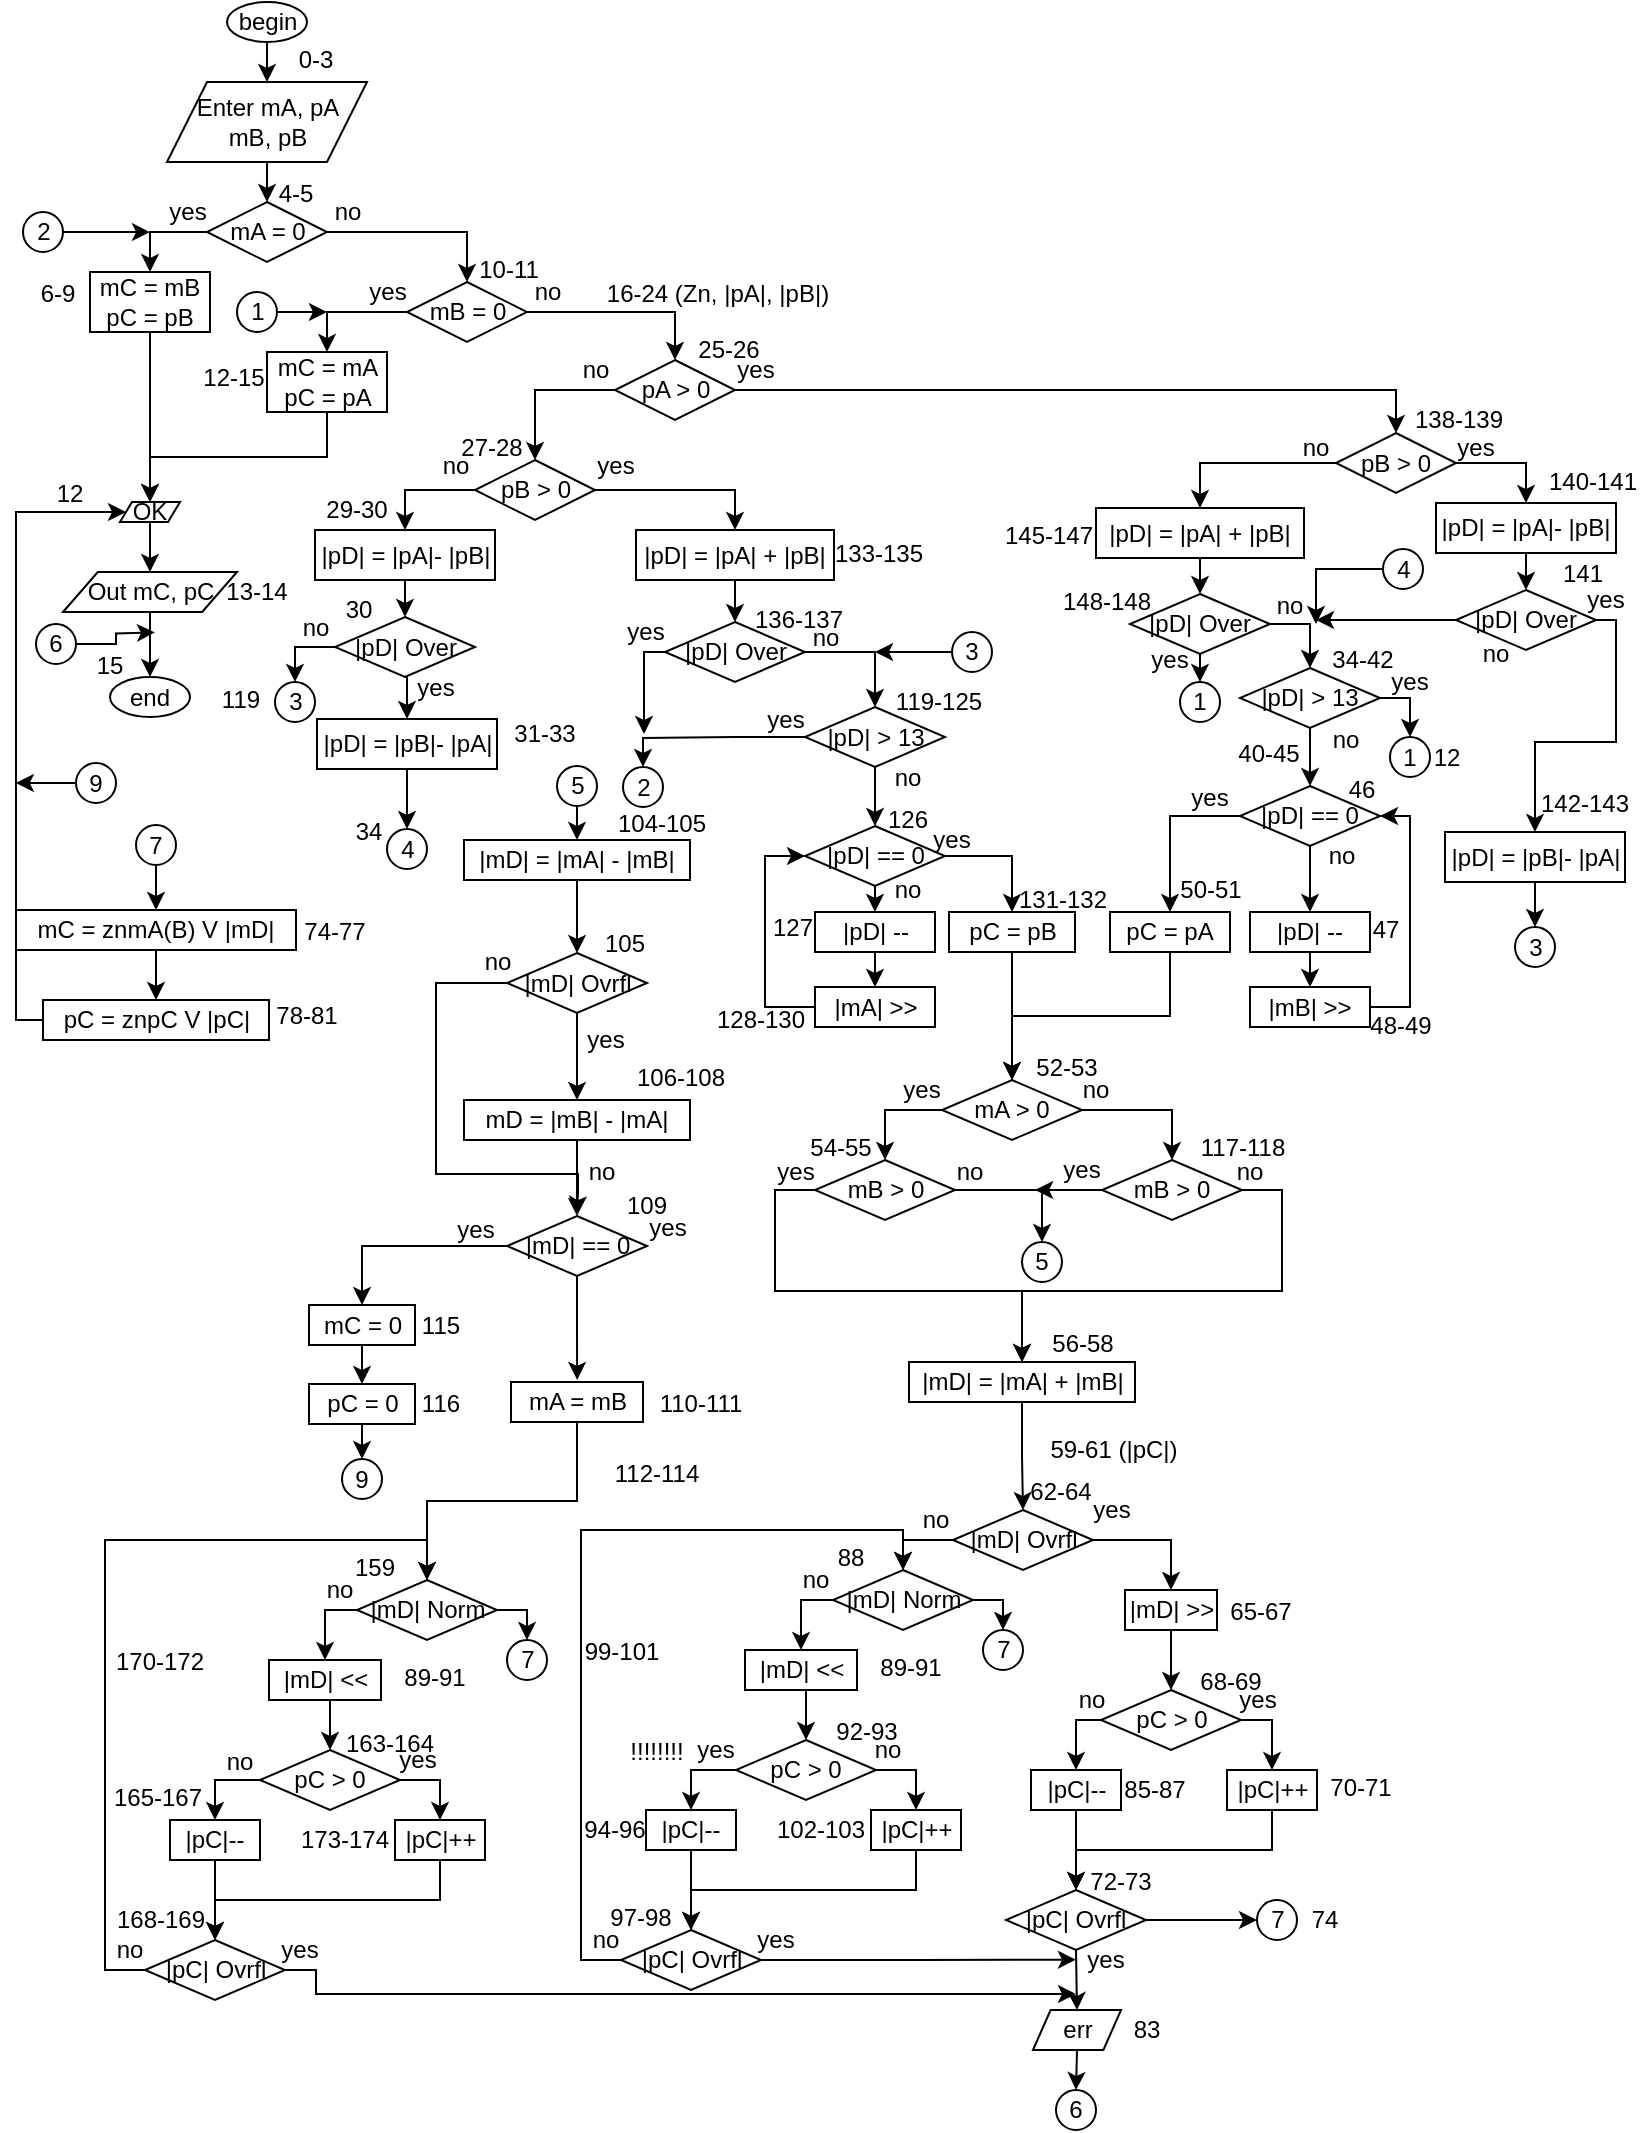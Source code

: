 <mxfile version="12.2.6" type="device" pages="1"><diagram id="3YlyH7Z8QAsHm9-8BEdx" name="Page-1"><mxGraphModel dx="464" dy="521" grid="1" gridSize="10" guides="1" tooltips="1" connect="1" arrows="1" fold="1" page="1" pageScale="1" pageWidth="827" pageHeight="1169" math="0" shadow="0"><root><mxCell id="0"/><mxCell id="1" parent="0"/><mxCell id="yNYdHtfghLPztnYutlW3-4" style="edgeStyle=orthogonalEdgeStyle;rounded=0;orthogonalLoop=1;jettySize=auto;html=1;exitX=0.5;exitY=1;exitDx=0;exitDy=0;entryX=0.5;entryY=0;entryDx=0;entryDy=0;" parent="1" source="yNYdHtfghLPztnYutlW3-2" target="yNYdHtfghLPztnYutlW3-3" edge="1"><mxGeometry relative="1" as="geometry"/></mxCell><mxCell id="yNYdHtfghLPztnYutlW3-2" value="begin" style="ellipse;whiteSpace=wrap;html=1;" parent="1" vertex="1"><mxGeometry x="115.5" y="34" width="40" height="20" as="geometry"/></mxCell><mxCell id="yNYdHtfghLPztnYutlW3-6" style="edgeStyle=orthogonalEdgeStyle;rounded=0;orthogonalLoop=1;jettySize=auto;html=1;exitX=0.5;exitY=1;exitDx=0;exitDy=0;entryX=0.5;entryY=0;entryDx=0;entryDy=0;" parent="1" source="yNYdHtfghLPztnYutlW3-3" target="yNYdHtfghLPztnYutlW3-5" edge="1"><mxGeometry relative="1" as="geometry"/></mxCell><mxCell id="yNYdHtfghLPztnYutlW3-3" value="Enter mA, pA&lt;br&gt;mB, pB" style="shape=parallelogram;perimeter=parallelogramPerimeter;whiteSpace=wrap;html=1;" parent="1" vertex="1"><mxGeometry x="85.5" y="74" width="100" height="40" as="geometry"/></mxCell><mxCell id="yNYdHtfghLPztnYutlW3-8" style="edgeStyle=orthogonalEdgeStyle;rounded=0;orthogonalLoop=1;jettySize=auto;html=1;exitX=1;exitY=0.5;exitDx=0;exitDy=0;entryX=0.5;entryY=0;entryDx=0;entryDy=0;" parent="1" source="yNYdHtfghLPztnYutlW3-5" target="yNYdHtfghLPztnYutlW3-7" edge="1"><mxGeometry relative="1" as="geometry"/></mxCell><mxCell id="yNYdHtfghLPztnYutlW3-16" style="edgeStyle=orthogonalEdgeStyle;rounded=0;orthogonalLoop=1;jettySize=auto;html=1;exitX=0;exitY=0.5;exitDx=0;exitDy=0;entryX=0.5;entryY=0;entryDx=0;entryDy=0;" parent="1" source="yNYdHtfghLPztnYutlW3-5" target="yNYdHtfghLPztnYutlW3-15" edge="1"><mxGeometry relative="1" as="geometry"/></mxCell><mxCell id="yNYdHtfghLPztnYutlW3-5" value="mA = 0" style="rhombus;whiteSpace=wrap;html=1;" parent="1" vertex="1"><mxGeometry x="105.5" y="134" width="60" height="30" as="geometry"/></mxCell><mxCell id="yNYdHtfghLPztnYutlW3-19" style="edgeStyle=orthogonalEdgeStyle;rounded=0;orthogonalLoop=1;jettySize=auto;html=1;exitX=0;exitY=0.5;exitDx=0;exitDy=0;entryX=0.5;entryY=0;entryDx=0;entryDy=0;" parent="1" source="yNYdHtfghLPztnYutlW3-7" target="yNYdHtfghLPztnYutlW3-18" edge="1"><mxGeometry relative="1" as="geometry"/></mxCell><mxCell id="yNYdHtfghLPztnYutlW3-32" style="edgeStyle=orthogonalEdgeStyle;rounded=0;orthogonalLoop=1;jettySize=auto;html=1;exitX=1;exitY=0.5;exitDx=0;exitDy=0;entryX=0.5;entryY=0;entryDx=0;entryDy=0;" parent="1" source="yNYdHtfghLPztnYutlW3-7" target="yNYdHtfghLPztnYutlW3-27" edge="1"><mxGeometry relative="1" as="geometry"/></mxCell><mxCell id="yNYdHtfghLPztnYutlW3-7" value="mB =&amp;nbsp;0" style="rhombus;whiteSpace=wrap;html=1;" parent="1" vertex="1"><mxGeometry x="205.5" y="174" width="60" height="30" as="geometry"/></mxCell><mxCell id="yNYdHtfghLPztnYutlW3-12" value="no" style="text;html=1;strokeColor=none;fillColor=none;align=center;verticalAlign=middle;whiteSpace=wrap;rounded=0;" parent="1" vertex="1"><mxGeometry x="165.5" y="134" width="20" height="10" as="geometry"/></mxCell><mxCell id="yNYdHtfghLPztnYutlW3-14" value="yes" style="text;html=1;strokeColor=none;fillColor=none;align=center;verticalAlign=middle;whiteSpace=wrap;rounded=0;" parent="1" vertex="1"><mxGeometry x="85.5" y="134" width="20" height="10" as="geometry"/></mxCell><mxCell id="yNYdHtfghLPztnYutlW3-21" style="edgeStyle=orthogonalEdgeStyle;rounded=0;orthogonalLoop=1;jettySize=auto;html=1;exitX=0.5;exitY=1;exitDx=0;exitDy=0;entryX=0.5;entryY=0;entryDx=0;entryDy=0;" parent="1" source="yNYdHtfghLPztnYutlW3-15" target="yNYdHtfghLPztnYutlW3-20" edge="1"><mxGeometry relative="1" as="geometry"/></mxCell><mxCell id="yNYdHtfghLPztnYutlW3-15" value="mC = mB&lt;br&gt;pC = pB" style="rounded=0;whiteSpace=wrap;html=1;" parent="1" vertex="1"><mxGeometry x="47" y="169" width="60" height="30" as="geometry"/></mxCell><mxCell id="yNYdHtfghLPztnYutlW3-24" style="edgeStyle=orthogonalEdgeStyle;rounded=0;orthogonalLoop=1;jettySize=auto;html=1;exitX=0.5;exitY=1;exitDx=0;exitDy=0;entryX=0.5;entryY=0;entryDx=0;entryDy=0;" parent="1" source="yNYdHtfghLPztnYutlW3-18" target="yNYdHtfghLPztnYutlW3-20" edge="1"><mxGeometry relative="1" as="geometry"/></mxCell><mxCell id="yNYdHtfghLPztnYutlW3-18" value="mC = mA&lt;br&gt;pC = pA" style="rounded=0;whiteSpace=wrap;html=1;" parent="1" vertex="1"><mxGeometry x="135.5" y="209" width="60" height="30" as="geometry"/></mxCell><mxCell id="yNYdHtfghLPztnYutlW3-23" style="edgeStyle=orthogonalEdgeStyle;rounded=0;orthogonalLoop=1;jettySize=auto;html=1;exitX=0.5;exitY=1;exitDx=0;exitDy=0;entryX=0.5;entryY=0;entryDx=0;entryDy=0;" parent="1" source="yNYdHtfghLPztnYutlW3-20" target="yNYdHtfghLPztnYutlW3-22" edge="1"><mxGeometry relative="1" as="geometry"/></mxCell><mxCell id="yNYdHtfghLPztnYutlW3-20" value="OK" style="shape=parallelogram;perimeter=parallelogramPerimeter;whiteSpace=wrap;html=1;" parent="1" vertex="1"><mxGeometry x="62" y="284" width="30" height="10" as="geometry"/></mxCell><mxCell id="yNYdHtfghLPztnYutlW3-26" style="edgeStyle=orthogonalEdgeStyle;rounded=0;orthogonalLoop=1;jettySize=auto;html=1;exitX=0.5;exitY=1;exitDx=0;exitDy=0;entryX=0.5;entryY=0;entryDx=0;entryDy=0;" parent="1" source="yNYdHtfghLPztnYutlW3-22" target="yNYdHtfghLPztnYutlW3-25" edge="1"><mxGeometry relative="1" as="geometry"/></mxCell><mxCell id="yNYdHtfghLPztnYutlW3-22" value="Out mC, pC" style="shape=parallelogram;perimeter=parallelogramPerimeter;whiteSpace=wrap;html=1;" parent="1" vertex="1"><mxGeometry x="33.5" y="319" width="87" height="20" as="geometry"/></mxCell><mxCell id="yNYdHtfghLPztnYutlW3-25" value="end" style="ellipse;whiteSpace=wrap;html=1;" parent="1" vertex="1"><mxGeometry x="57" y="371.5" width="40" height="20" as="geometry"/></mxCell><mxCell id="yNYdHtfghLPztnYutlW3-30" style="edgeStyle=orthogonalEdgeStyle;rounded=0;orthogonalLoop=1;jettySize=auto;html=1;exitX=1;exitY=0.5;exitDx=0;exitDy=0;entryX=0.5;entryY=0;entryDx=0;entryDy=0;" parent="1" source="yNYdHtfghLPztnYutlW3-27" target="yNYdHtfghLPztnYutlW3-28" edge="1"><mxGeometry relative="1" as="geometry"/></mxCell><mxCell id="yNYdHtfghLPztnYutlW3-31" style="edgeStyle=orthogonalEdgeStyle;rounded=0;orthogonalLoop=1;jettySize=auto;html=1;exitX=0;exitY=0.5;exitDx=0;exitDy=0;entryX=0.5;entryY=0;entryDx=0;entryDy=0;" parent="1" source="yNYdHtfghLPztnYutlW3-27" target="yNYdHtfghLPztnYutlW3-29" edge="1"><mxGeometry relative="1" as="geometry"/></mxCell><mxCell id="yNYdHtfghLPztnYutlW3-27" value="pA &amp;gt; 0" style="rhombus;whiteSpace=wrap;html=1;" parent="1" vertex="1"><mxGeometry x="309.5" y="213" width="60" height="30" as="geometry"/></mxCell><mxCell id="yNYdHtfghLPztnYutlW3-44" style="edgeStyle=orthogonalEdgeStyle;rounded=0;orthogonalLoop=1;jettySize=auto;html=1;exitX=1;exitY=0.5;exitDx=0;exitDy=0;entryX=0.5;entryY=0;entryDx=0;entryDy=0;" parent="1" source="yNYdHtfghLPztnYutlW3-28" target="yNYdHtfghLPztnYutlW3-42" edge="1"><mxGeometry relative="1" as="geometry"/></mxCell><mxCell id="yNYdHtfghLPztnYutlW3-233" style="edgeStyle=orthogonalEdgeStyle;rounded=0;orthogonalLoop=1;jettySize=auto;html=1;exitX=0;exitY=0.5;exitDx=0;exitDy=0;entryX=0.5;entryY=0;entryDx=0;entryDy=0;" parent="1" source="yNYdHtfghLPztnYutlW3-28" target="yNYdHtfghLPztnYutlW3-230" edge="1"><mxGeometry relative="1" as="geometry"/></mxCell><mxCell id="yNYdHtfghLPztnYutlW3-28" value="pB &amp;gt; 0" style="rhombus;whiteSpace=wrap;html=1;" parent="1" vertex="1"><mxGeometry x="670" y="249.5" width="60" height="30" as="geometry"/></mxCell><mxCell id="yNYdHtfghLPztnYutlW3-106" style="edgeStyle=orthogonalEdgeStyle;rounded=0;orthogonalLoop=1;jettySize=auto;html=1;exitX=0;exitY=0.5;exitDx=0;exitDy=0;" parent="1" source="yNYdHtfghLPztnYutlW3-29" target="yNYdHtfghLPztnYutlW3-105" edge="1"><mxGeometry relative="1" as="geometry"/></mxCell><mxCell id="yNYdHtfghLPztnYutlW3-164" style="edgeStyle=orthogonalEdgeStyle;rounded=0;orthogonalLoop=1;jettySize=auto;html=1;exitX=1;exitY=0.5;exitDx=0;exitDy=0;entryX=0.5;entryY=0;entryDx=0;entryDy=0;" parent="1" source="yNYdHtfghLPztnYutlW3-29" target="yNYdHtfghLPztnYutlW3-163" edge="1"><mxGeometry relative="1" as="geometry"/></mxCell><mxCell id="yNYdHtfghLPztnYutlW3-29" value="pB &amp;gt; 0" style="rhombus;whiteSpace=wrap;html=1;" parent="1" vertex="1"><mxGeometry x="239.5" y="263" width="60" height="30" as="geometry"/></mxCell><mxCell id="yNYdHtfghLPztnYutlW3-33" value="no" style="text;html=1;strokeColor=none;fillColor=none;align=center;verticalAlign=middle;whiteSpace=wrap;rounded=0;" parent="1" vertex="1"><mxGeometry x="265.5" y="174" width="20" height="10" as="geometry"/></mxCell><mxCell id="yNYdHtfghLPztnYutlW3-34" value="yes" style="text;html=1;strokeColor=none;fillColor=none;align=center;verticalAlign=middle;whiteSpace=wrap;rounded=0;" parent="1" vertex="1"><mxGeometry x="185.5" y="174" width="20" height="10" as="geometry"/></mxCell><mxCell id="yNYdHtfghLPztnYutlW3-40" value="yes" style="text;html=1;strokeColor=none;fillColor=none;align=center;verticalAlign=middle;whiteSpace=wrap;rounded=0;" parent="1" vertex="1"><mxGeometry x="369.5" y="213" width="20" height="10" as="geometry"/></mxCell><mxCell id="yNYdHtfghLPztnYutlW3-41" value="no" style="text;html=1;strokeColor=none;fillColor=none;align=center;verticalAlign=middle;whiteSpace=wrap;rounded=0;" parent="1" vertex="1"><mxGeometry x="289.5" y="213" width="20" height="10" as="geometry"/></mxCell><mxCell id="yNYdHtfghLPztnYutlW3-46" style="edgeStyle=orthogonalEdgeStyle;rounded=0;orthogonalLoop=1;jettySize=auto;html=1;exitX=0.5;exitY=1;exitDx=0;exitDy=0;entryX=0.5;entryY=0;entryDx=0;entryDy=0;" parent="1" source="yNYdHtfghLPztnYutlW3-42" target="yNYdHtfghLPztnYutlW3-45" edge="1"><mxGeometry relative="1" as="geometry"/></mxCell><mxCell id="yNYdHtfghLPztnYutlW3-42" value="|pD| = |pA|- |pB|" style="rounded=0;whiteSpace=wrap;html=1;" parent="1" vertex="1"><mxGeometry x="720" y="284.5" width="90" height="25" as="geometry"/></mxCell><mxCell id="yNYdHtfghLPztnYutlW3-305" style="edgeStyle=orthogonalEdgeStyle;rounded=0;orthogonalLoop=1;jettySize=auto;html=1;exitX=1;exitY=0.5;exitDx=0;exitDy=0;entryX=0.5;entryY=0;entryDx=0;entryDy=0;" parent="1" source="yNYdHtfghLPztnYutlW3-45" target="yNYdHtfghLPztnYutlW3-47" edge="1"><mxGeometry relative="1" as="geometry"><Array as="points"><mxPoint x="810" y="343"/><mxPoint x="810" y="404"/><mxPoint x="770" y="404"/></Array></mxGeometry></mxCell><mxCell id="kC2jZQIceBLMwzfz96hk-39" style="edgeStyle=orthogonalEdgeStyle;rounded=0;orthogonalLoop=1;jettySize=auto;html=1;exitX=0;exitY=0.5;exitDx=0;exitDy=0;" parent="1" source="yNYdHtfghLPztnYutlW3-45" edge="1"><mxGeometry relative="1" as="geometry"><mxPoint x="660" y="343" as="targetPoint"/><Array as="points"><mxPoint x="660" y="343"/></Array></mxGeometry></mxCell><mxCell id="yNYdHtfghLPztnYutlW3-45" value="|pD| Over" style="rhombus;whiteSpace=wrap;html=1;" parent="1" vertex="1"><mxGeometry x="730" y="328" width="70" height="30" as="geometry"/></mxCell><mxCell id="yNYdHtfghLPztnYutlW3-275" style="edgeStyle=orthogonalEdgeStyle;rounded=0;orthogonalLoop=1;jettySize=auto;html=1;entryX=0.5;entryY=0;entryDx=0;entryDy=0;" parent="1" source="yNYdHtfghLPztnYutlW3-47" target="yNYdHtfghLPztnYutlW3-274" edge="1"><mxGeometry relative="1" as="geometry"/></mxCell><mxCell id="yNYdHtfghLPztnYutlW3-47" value="|pD| = |pB|- |pA|" style="rounded=0;whiteSpace=wrap;html=1;" parent="1" vertex="1"><mxGeometry x="724.5" y="449" width="90" height="25" as="geometry"/></mxCell><mxCell id="yNYdHtfghLPztnYutlW3-65" value="yes" style="text;html=1;strokeColor=none;fillColor=none;align=center;verticalAlign=middle;whiteSpace=wrap;rounded=0;" parent="1" vertex="1"><mxGeometry x="794.5" y="327.5" width="20" height="10" as="geometry"/></mxCell><mxCell id="yNYdHtfghLPztnYutlW3-66" value="no" style="text;html=1;strokeColor=none;fillColor=none;align=center;verticalAlign=middle;whiteSpace=wrap;rounded=0;" parent="1" vertex="1"><mxGeometry x="740" y="355" width="20" height="10" as="geometry"/></mxCell><mxCell id="yNYdHtfghLPztnYutlW3-68" value="yes" style="text;html=1;strokeColor=none;fillColor=none;align=center;verticalAlign=middle;whiteSpace=wrap;rounded=0;" parent="1" vertex="1"><mxGeometry x="730" y="252" width="20" height="10" as="geometry"/></mxCell><mxCell id="yNYdHtfghLPztnYutlW3-69" value="no" style="text;html=1;strokeColor=none;fillColor=none;align=center;verticalAlign=middle;whiteSpace=wrap;rounded=0;" parent="1" vertex="1"><mxGeometry x="650" y="252" width="20" height="10" as="geometry"/></mxCell><mxCell id="yNYdHtfghLPztnYutlW3-294" style="edgeStyle=orthogonalEdgeStyle;rounded=0;orthogonalLoop=1;jettySize=auto;html=1;exitX=1;exitY=0.5;exitDx=0;exitDy=0;" parent="1" source="yNYdHtfghLPztnYutlW3-93" edge="1"><mxGeometry relative="1" as="geometry"><mxPoint x="165.468" y="189.032" as="targetPoint"/></mxGeometry></mxCell><mxCell id="yNYdHtfghLPztnYutlW3-93" value="1" style="ellipse;whiteSpace=wrap;html=1;aspect=fixed;" parent="1" vertex="1"><mxGeometry x="120.5" y="179" width="20" height="20" as="geometry"/></mxCell><mxCell id="yNYdHtfghLPztnYutlW3-295" style="edgeStyle=orthogonalEdgeStyle;rounded=0;orthogonalLoop=1;jettySize=auto;html=1;exitX=1;exitY=0.5;exitDx=0;exitDy=0;" parent="1" source="yNYdHtfghLPztnYutlW3-100" edge="1"><mxGeometry relative="1" as="geometry"><mxPoint x="77" y="149.07" as="targetPoint"/></mxGeometry></mxCell><mxCell id="yNYdHtfghLPztnYutlW3-100" value="2" style="ellipse;whiteSpace=wrap;html=1;aspect=fixed;" parent="1" vertex="1"><mxGeometry x="13.5" y="139" width="20" height="20" as="geometry"/></mxCell><mxCell id="yNYdHtfghLPztnYutlW3-102" value="yes" style="text;html=1;strokeColor=none;fillColor=none;align=center;verticalAlign=middle;whiteSpace=wrap;rounded=0;" parent="1" vertex="1"><mxGeometry x="299.5" y="260.5" width="20" height="10" as="geometry"/></mxCell><mxCell id="yNYdHtfghLPztnYutlW3-103" value="no" style="text;html=1;strokeColor=none;fillColor=none;align=center;verticalAlign=middle;whiteSpace=wrap;rounded=0;" parent="1" vertex="1"><mxGeometry x="219.5" y="260.5" width="20" height="10" as="geometry"/></mxCell><mxCell id="yNYdHtfghLPztnYutlW3-108" style="edgeStyle=orthogonalEdgeStyle;rounded=0;orthogonalLoop=1;jettySize=auto;html=1;exitX=0.5;exitY=1;exitDx=0;exitDy=0;entryX=0.5;entryY=0;entryDx=0;entryDy=0;" parent="1" source="yNYdHtfghLPztnYutlW3-105" target="yNYdHtfghLPztnYutlW3-107" edge="1"><mxGeometry relative="1" as="geometry"/></mxCell><mxCell id="yNYdHtfghLPztnYutlW3-105" value="|pD| = |pA|- |pB|" style="rounded=0;whiteSpace=wrap;html=1;" parent="1" vertex="1"><mxGeometry x="159.5" y="298" width="90" height="25" as="geometry"/></mxCell><mxCell id="yNYdHtfghLPztnYutlW3-287" style="edgeStyle=orthogonalEdgeStyle;rounded=0;orthogonalLoop=1;jettySize=auto;html=1;exitX=0;exitY=0.5;exitDx=0;exitDy=0;entryX=0.5;entryY=0;entryDx=0;entryDy=0;" parent="1" source="yNYdHtfghLPztnYutlW3-107" target="yNYdHtfghLPztnYutlW3-286" edge="1"><mxGeometry relative="1" as="geometry"/></mxCell><mxCell id="yNYdHtfghLPztnYutlW3-310" style="edgeStyle=orthogonalEdgeStyle;rounded=0;orthogonalLoop=1;jettySize=auto;html=1;exitX=0.5;exitY=1;exitDx=0;exitDy=0;entryX=0.5;entryY=0;entryDx=0;entryDy=0;" parent="1" source="yNYdHtfghLPztnYutlW3-107" target="yNYdHtfghLPztnYutlW3-112" edge="1"><mxGeometry relative="1" as="geometry"/></mxCell><mxCell id="yNYdHtfghLPztnYutlW3-107" value="|pD| Over" style="rhombus;whiteSpace=wrap;html=1;" parent="1" vertex="1"><mxGeometry x="169.5" y="341.5" width="70" height="30" as="geometry"/></mxCell><mxCell id="yNYdHtfghLPztnYutlW3-109" value="yes" style="text;html=1;strokeColor=none;fillColor=none;align=center;verticalAlign=middle;whiteSpace=wrap;rounded=0;" parent="1" vertex="1"><mxGeometry x="209.5" y="371.5" width="20" height="10" as="geometry"/></mxCell><mxCell id="yNYdHtfghLPztnYutlW3-283" style="edgeStyle=orthogonalEdgeStyle;rounded=0;orthogonalLoop=1;jettySize=auto;html=1;exitX=0.5;exitY=1;exitDx=0;exitDy=0;entryX=0.5;entryY=0;entryDx=0;entryDy=0;" parent="1" source="yNYdHtfghLPztnYutlW3-112" target="yNYdHtfghLPztnYutlW3-282" edge="1"><mxGeometry relative="1" as="geometry"/></mxCell><mxCell id="yNYdHtfghLPztnYutlW3-112" value="|pD| = |pB|- |pA|" style="rounded=0;whiteSpace=wrap;html=1;" parent="1" vertex="1"><mxGeometry x="160.5" y="392.5" width="90" height="25" as="geometry"/></mxCell><mxCell id="yNYdHtfghLPztnYutlW3-166" style="edgeStyle=orthogonalEdgeStyle;rounded=0;orthogonalLoop=1;jettySize=auto;html=1;exitX=0.5;exitY=1;exitDx=0;exitDy=0;entryX=0.5;entryY=0;entryDx=0;entryDy=0;" parent="1" source="yNYdHtfghLPztnYutlW3-163" target="yNYdHtfghLPztnYutlW3-165" edge="1"><mxGeometry relative="1" as="geometry"/></mxCell><mxCell id="yNYdHtfghLPztnYutlW3-163" value="|pD| = |pA| + |pB|" style="rounded=0;whiteSpace=wrap;html=1;" parent="1" vertex="1"><mxGeometry x="320" y="298" width="99" height="25" as="geometry"/></mxCell><mxCell id="yNYdHtfghLPztnYutlW3-168" style="edgeStyle=orthogonalEdgeStyle;rounded=0;orthogonalLoop=1;jettySize=auto;html=1;exitX=1;exitY=0.5;exitDx=0;exitDy=0;entryX=0.5;entryY=0;entryDx=0;entryDy=0;" parent="1" source="yNYdHtfghLPztnYutlW3-165" target="yNYdHtfghLPztnYutlW3-167" edge="1"><mxGeometry relative="1" as="geometry"/></mxCell><mxCell id="yNYdHtfghLPztnYutlW3-171" style="edgeStyle=orthogonalEdgeStyle;rounded=0;orthogonalLoop=1;jettySize=auto;html=1;exitX=0;exitY=0.5;exitDx=0;exitDy=0;" parent="1" source="yNYdHtfghLPztnYutlW3-165" edge="1"><mxGeometry relative="1" as="geometry"><mxPoint x="324" y="400" as="targetPoint"/><Array as="points"><mxPoint x="324" y="359"/></Array></mxGeometry></mxCell><mxCell id="yNYdHtfghLPztnYutlW3-165" value="|pD| Over" style="rhombus;whiteSpace=wrap;html=1;" parent="1" vertex="1"><mxGeometry x="334.5" y="344" width="70" height="30" as="geometry"/></mxCell><mxCell id="yNYdHtfghLPztnYutlW3-174" style="edgeStyle=orthogonalEdgeStyle;rounded=0;orthogonalLoop=1;jettySize=auto;html=1;exitX=0;exitY=0.5;exitDx=0;exitDy=0;entryX=0.5;entryY=0;entryDx=0;entryDy=0;" parent="1" source="yNYdHtfghLPztnYutlW3-167" target="yNYdHtfghLPztnYutlW3-173" edge="1"><mxGeometry relative="1" as="geometry"><Array as="points"><mxPoint x="369" y="402"/><mxPoint x="324" y="402"/></Array></mxGeometry></mxCell><mxCell id="yNYdHtfghLPztnYutlW3-309" style="edgeStyle=orthogonalEdgeStyle;rounded=0;orthogonalLoop=1;jettySize=auto;html=1;exitX=0.5;exitY=1;exitDx=0;exitDy=0;entryX=0.5;entryY=0;entryDx=0;entryDy=0;" parent="1" source="yNYdHtfghLPztnYutlW3-167" target="yNYdHtfghLPztnYutlW3-300" edge="1"><mxGeometry relative="1" as="geometry"/></mxCell><mxCell id="yNYdHtfghLPztnYutlW3-167" value="|pD| &amp;gt; 13" style="rhombus;whiteSpace=wrap;html=1;" parent="1" vertex="1"><mxGeometry x="404.5" y="386.5" width="70" height="30" as="geometry"/></mxCell><mxCell id="yNYdHtfghLPztnYutlW3-169" value="no" style="text;html=1;strokeColor=none;fillColor=none;align=center;verticalAlign=middle;whiteSpace=wrap;rounded=0;" parent="1" vertex="1"><mxGeometry x="404.5" y="346.5" width="20" height="10" as="geometry"/></mxCell><mxCell id="yNYdHtfghLPztnYutlW3-172" value="yes" style="text;html=1;strokeColor=none;fillColor=none;align=center;verticalAlign=middle;whiteSpace=wrap;rounded=0;" parent="1" vertex="1"><mxGeometry x="314.5" y="344" width="20" height="10" as="geometry"/></mxCell><mxCell id="yNYdHtfghLPztnYutlW3-173" value="2" style="ellipse;whiteSpace=wrap;html=1;aspect=fixed;" parent="1" vertex="1"><mxGeometry x="313.5" y="416.5" width="20" height="20" as="geometry"/></mxCell><mxCell id="yNYdHtfghLPztnYutlW3-175" value="yes" style="text;html=1;strokeColor=none;fillColor=none;align=center;verticalAlign=middle;whiteSpace=wrap;rounded=0;" parent="1" vertex="1"><mxGeometry x="384.5" y="387.5" width="20" height="10" as="geometry"/></mxCell><mxCell id="yNYdHtfghLPztnYutlW3-337" style="edgeStyle=orthogonalEdgeStyle;rounded=0;orthogonalLoop=1;jettySize=auto;html=1;exitX=0.5;exitY=1;exitDx=0;exitDy=0;entryX=0.5;entryY=0;entryDx=0;entryDy=0;" parent="1" source="yNYdHtfghLPztnYutlW3-177" target="yNYdHtfghLPztnYutlW3-336" edge="1"><mxGeometry relative="1" as="geometry"/></mxCell><mxCell id="yNYdHtfghLPztnYutlW3-177" value="pC = pB" style="rounded=0;whiteSpace=wrap;html=1;" parent="1" vertex="1"><mxGeometry x="476.5" y="489" width="63" height="20" as="geometry"/></mxCell><mxCell id="yNYdHtfghLPztnYutlW3-178" style="edgeStyle=orthogonalEdgeStyle;rounded=0;orthogonalLoop=1;jettySize=auto;html=1;exitX=0.5;exitY=1;exitDx=0;exitDy=0;entryX=0.5;entryY=0;entryDx=0;entryDy=0;" parent="1" source="yNYdHtfghLPztnYutlW3-179" target="yNYdHtfghLPztnYutlW3-181" edge="1"><mxGeometry relative="1" as="geometry"/></mxCell><mxCell id="yNYdHtfghLPztnYutlW3-179" value="|pD| --" style="rounded=0;whiteSpace=wrap;html=1;" parent="1" vertex="1"><mxGeometry x="409.5" y="489" width="60" height="20" as="geometry"/></mxCell><mxCell id="yNYdHtfghLPztnYutlW3-334" style="edgeStyle=orthogonalEdgeStyle;rounded=0;orthogonalLoop=1;jettySize=auto;html=1;exitX=0;exitY=0.5;exitDx=0;exitDy=0;entryX=0;entryY=0.5;entryDx=0;entryDy=0;" parent="1" source="yNYdHtfghLPztnYutlW3-181" target="yNYdHtfghLPztnYutlW3-300" edge="1"><mxGeometry relative="1" as="geometry"/></mxCell><mxCell id="yNYdHtfghLPztnYutlW3-181" value="|mA| &amp;gt;&amp;gt;" style="rounded=0;whiteSpace=wrap;html=1;" parent="1" vertex="1"><mxGeometry x="409.5" y="526.5" width="60" height="20" as="geometry"/></mxCell><mxCell id="yNYdHtfghLPztnYutlW3-235" style="edgeStyle=orthogonalEdgeStyle;rounded=0;orthogonalLoop=1;jettySize=auto;html=1;exitX=0.5;exitY=1;exitDx=0;exitDy=0;entryX=0.5;entryY=0;entryDx=0;entryDy=0;" parent="1" source="yNYdHtfghLPztnYutlW3-230" target="yNYdHtfghLPztnYutlW3-234" edge="1"><mxGeometry relative="1" as="geometry"/></mxCell><mxCell id="yNYdHtfghLPztnYutlW3-230" value="|pD| = |pA| + |pB|" style="rounded=0;whiteSpace=wrap;html=1;" parent="1" vertex="1"><mxGeometry x="550" y="287" width="104" height="25" as="geometry"/></mxCell><mxCell id="yNYdHtfghLPztnYutlW3-245" style="edgeStyle=orthogonalEdgeStyle;rounded=0;orthogonalLoop=1;jettySize=auto;html=1;exitX=1;exitY=0.5;exitDx=0;exitDy=0;entryX=0.5;entryY=0;entryDx=0;entryDy=0;" parent="1" source="yNYdHtfghLPztnYutlW3-234" target="yNYdHtfghLPztnYutlW3-244" edge="1"><mxGeometry relative="1" as="geometry"/></mxCell><mxCell id="yNYdHtfghLPztnYutlW3-308" style="edgeStyle=orthogonalEdgeStyle;rounded=0;orthogonalLoop=1;jettySize=auto;html=1;exitX=0.5;exitY=1;exitDx=0;exitDy=0;entryX=0.5;entryY=0;entryDx=0;entryDy=0;" parent="1" source="yNYdHtfghLPztnYutlW3-234" target="yNYdHtfghLPztnYutlW3-240" edge="1"><mxGeometry relative="1" as="geometry"/></mxCell><mxCell id="yNYdHtfghLPztnYutlW3-234" value="|pD| Over" style="rhombus;whiteSpace=wrap;html=1;" parent="1" vertex="1"><mxGeometry x="567" y="330" width="70" height="30" as="geometry"/></mxCell><mxCell id="yNYdHtfghLPztnYutlW3-236" value="yes" style="text;html=1;strokeColor=none;fillColor=none;align=center;verticalAlign=middle;whiteSpace=wrap;rounded=0;" parent="1" vertex="1"><mxGeometry x="577" y="358" width="20" height="10" as="geometry"/></mxCell><mxCell id="yNYdHtfghLPztnYutlW3-239" value="no" style="text;html=1;strokeColor=none;fillColor=none;align=center;verticalAlign=middle;whiteSpace=wrap;rounded=0;" parent="1" vertex="1"><mxGeometry x="637" y="331" width="20" height="10" as="geometry"/></mxCell><mxCell id="yNYdHtfghLPztnYutlW3-240" value="1" style="ellipse;whiteSpace=wrap;html=1;aspect=fixed;" parent="1" vertex="1"><mxGeometry x="592" y="374" width="20" height="20" as="geometry"/></mxCell><mxCell id="yNYdHtfghLPztnYutlW3-307" style="edgeStyle=orthogonalEdgeStyle;rounded=0;orthogonalLoop=1;jettySize=auto;html=1;exitX=1;exitY=0.5;exitDx=0;exitDy=0;entryX=0.5;entryY=0;entryDx=0;entryDy=0;" parent="1" source="yNYdHtfghLPztnYutlW3-244" target="yNYdHtfghLPztnYutlW3-246" edge="1"><mxGeometry relative="1" as="geometry"/></mxCell><mxCell id="yNYdHtfghLPztnYutlW3-315" style="edgeStyle=orthogonalEdgeStyle;rounded=0;orthogonalLoop=1;jettySize=auto;html=1;exitX=0.5;exitY=1;exitDx=0;exitDy=0;entryX=0.5;entryY=0;entryDx=0;entryDy=0;" parent="1" source="yNYdHtfghLPztnYutlW3-244" target="yNYdHtfghLPztnYutlW3-314" edge="1"><mxGeometry relative="1" as="geometry"/></mxCell><mxCell id="yNYdHtfghLPztnYutlW3-244" value="|pD| &amp;gt; 13" style="rhombus;whiteSpace=wrap;html=1;" parent="1" vertex="1"><mxGeometry x="622" y="367" width="70" height="30" as="geometry"/></mxCell><mxCell id="yNYdHtfghLPztnYutlW3-246" value="1" style="ellipse;whiteSpace=wrap;html=1;aspect=fixed;" parent="1" vertex="1"><mxGeometry x="697" y="401.5" width="20" height="20" as="geometry"/></mxCell><mxCell id="yNYdHtfghLPztnYutlW3-339" style="edgeStyle=orthogonalEdgeStyle;rounded=0;orthogonalLoop=1;jettySize=auto;html=1;exitX=0.5;exitY=1;exitDx=0;exitDy=0;entryX=0.5;entryY=0;entryDx=0;entryDy=0;" parent="1" source="yNYdHtfghLPztnYutlW3-260" target="yNYdHtfghLPztnYutlW3-336" edge="1"><mxGeometry relative="1" as="geometry"/></mxCell><mxCell id="yNYdHtfghLPztnYutlW3-260" value="pC = pA" style="rounded=0;whiteSpace=wrap;html=1;" parent="1" vertex="1"><mxGeometry x="557" y="489" width="60" height="20" as="geometry"/></mxCell><mxCell id="yNYdHtfghLPztnYutlW3-261" style="edgeStyle=orthogonalEdgeStyle;rounded=0;orthogonalLoop=1;jettySize=auto;html=1;exitX=0.5;exitY=1;exitDx=0;exitDy=0;entryX=0.5;entryY=0;entryDx=0;entryDy=0;" parent="1" source="yNYdHtfghLPztnYutlW3-262" target="yNYdHtfghLPztnYutlW3-264" edge="1"><mxGeometry relative="1" as="geometry"/></mxCell><mxCell id="yNYdHtfghLPztnYutlW3-262" value="|pD| --" style="rounded=0;whiteSpace=wrap;html=1;" parent="1" vertex="1"><mxGeometry x="627" y="489" width="60" height="20" as="geometry"/></mxCell><mxCell id="yNYdHtfghLPztnYutlW3-333" style="edgeStyle=orthogonalEdgeStyle;rounded=0;orthogonalLoop=1;jettySize=auto;html=1;exitX=1;exitY=0.5;exitDx=0;exitDy=0;entryX=1;entryY=0.5;entryDx=0;entryDy=0;" parent="1" source="yNYdHtfghLPztnYutlW3-264" target="yNYdHtfghLPztnYutlW3-314" edge="1"><mxGeometry relative="1" as="geometry"/></mxCell><mxCell id="yNYdHtfghLPztnYutlW3-264" value="|mB|&amp;nbsp;&amp;gt;&amp;gt;" style="rounded=0;whiteSpace=wrap;html=1;" parent="1" vertex="1"><mxGeometry x="627" y="526.5" width="60" height="20" as="geometry"/></mxCell><mxCell id="yNYdHtfghLPztnYutlW3-291" style="edgeStyle=orthogonalEdgeStyle;rounded=0;orthogonalLoop=1;jettySize=auto;html=1;exitX=0;exitY=0.5;exitDx=0;exitDy=0;" parent="1" source="yNYdHtfghLPztnYutlW3-272" edge="1"><mxGeometry relative="1" as="geometry"><mxPoint x="439.5" y="359" as="targetPoint"/></mxGeometry></mxCell><mxCell id="yNYdHtfghLPztnYutlW3-272" value="3" style="ellipse;whiteSpace=wrap;html=1;aspect=fixed;" parent="1" vertex="1"><mxGeometry x="478" y="349" width="20" height="20" as="geometry"/></mxCell><mxCell id="yNYdHtfghLPztnYutlW3-274" value="3" style="ellipse;whiteSpace=wrap;html=1;aspect=fixed;" parent="1" vertex="1"><mxGeometry x="759.5" y="496.5" width="20" height="20" as="geometry"/></mxCell><mxCell id="yNYdHtfghLPztnYutlW3-293" style="edgeStyle=orthogonalEdgeStyle;rounded=0;orthogonalLoop=1;jettySize=auto;html=1;exitX=0;exitY=0.5;exitDx=0;exitDy=0;" parent="1" source="yNYdHtfghLPztnYutlW3-276" edge="1"><mxGeometry relative="1" as="geometry"><mxPoint x="660" y="345" as="targetPoint"/><Array as="points"><mxPoint x="660" y="317"/></Array></mxGeometry></mxCell><mxCell id="yNYdHtfghLPztnYutlW3-276" value="4" style="ellipse;whiteSpace=wrap;html=1;aspect=fixed;" parent="1" vertex="1"><mxGeometry x="693.5" y="307.5" width="20" height="20" as="geometry"/></mxCell><mxCell id="yNYdHtfghLPztnYutlW3-282" value="4" style="ellipse;whiteSpace=wrap;html=1;aspect=fixed;" parent="1" vertex="1"><mxGeometry x="195.5" y="447.5" width="20" height="20" as="geometry"/></mxCell><mxCell id="yNYdHtfghLPztnYutlW3-286" value="3" style="ellipse;whiteSpace=wrap;html=1;aspect=fixed;" parent="1" vertex="1"><mxGeometry x="139.5" y="374" width="20" height="20" as="geometry"/></mxCell><mxCell id="yNYdHtfghLPztnYutlW3-288" value="no" style="text;html=1;strokeColor=none;fillColor=none;align=center;verticalAlign=middle;whiteSpace=wrap;rounded=0;" parent="1" vertex="1"><mxGeometry x="149.5" y="341.5" width="20" height="10" as="geometry"/></mxCell><mxCell id="yNYdHtfghLPztnYutlW3-296" value="yes" style="text;html=1;strokeColor=none;fillColor=none;align=center;verticalAlign=middle;whiteSpace=wrap;rounded=0;" parent="1" vertex="1"><mxGeometry x="697" y="369" width="20" height="10" as="geometry"/></mxCell><mxCell id="yNYdHtfghLPztnYutlW3-297" value="no" style="text;html=1;strokeColor=none;fillColor=none;align=center;verticalAlign=middle;whiteSpace=wrap;rounded=0;" parent="1" vertex="1"><mxGeometry x="664.5" y="397.5" width="20" height="10" as="geometry"/></mxCell><mxCell id="yNYdHtfghLPztnYutlW3-298" value="no" style="text;html=1;strokeColor=none;fillColor=none;align=center;verticalAlign=middle;whiteSpace=wrap;rounded=0;" parent="1" vertex="1"><mxGeometry x="445.5" y="416.5" width="20" height="10" as="geometry"/></mxCell><mxCell id="yNYdHtfghLPztnYutlW3-326" style="edgeStyle=orthogonalEdgeStyle;rounded=0;orthogonalLoop=1;jettySize=auto;html=1;exitX=1;exitY=0.5;exitDx=0;exitDy=0;entryX=0.5;entryY=0;entryDx=0;entryDy=0;" parent="1" source="yNYdHtfghLPztnYutlW3-300" target="yNYdHtfghLPztnYutlW3-177" edge="1"><mxGeometry relative="1" as="geometry"/></mxCell><mxCell id="yNYdHtfghLPztnYutlW3-327" style="edgeStyle=orthogonalEdgeStyle;rounded=0;orthogonalLoop=1;jettySize=auto;html=1;exitX=0.5;exitY=1;exitDx=0;exitDy=0;entryX=0.5;entryY=0;entryDx=0;entryDy=0;" parent="1" source="yNYdHtfghLPztnYutlW3-300" target="yNYdHtfghLPztnYutlW3-179" edge="1"><mxGeometry relative="1" as="geometry"/></mxCell><mxCell id="yNYdHtfghLPztnYutlW3-300" value="|pD| == 0" style="rhombus;whiteSpace=wrap;html=1;" parent="1" vertex="1"><mxGeometry x="404.5" y="446" width="70" height="30" as="geometry"/></mxCell><mxCell id="yNYdHtfghLPztnYutlW3-303" value="no" style="text;html=1;strokeColor=none;fillColor=none;align=center;verticalAlign=middle;whiteSpace=wrap;rounded=0;" parent="1" vertex="1"><mxGeometry x="445.5" y="473" width="20" height="10" as="geometry"/></mxCell><mxCell id="yNYdHtfghLPztnYutlW3-312" value="yes" style="text;html=1;strokeColor=none;fillColor=none;align=center;verticalAlign=middle;whiteSpace=wrap;rounded=0;" parent="1" vertex="1"><mxGeometry x="468" y="447.5" width="20" height="10" as="geometry"/></mxCell><mxCell id="yNYdHtfghLPztnYutlW3-330" style="edgeStyle=orthogonalEdgeStyle;rounded=0;orthogonalLoop=1;jettySize=auto;html=1;exitX=0;exitY=0.5;exitDx=0;exitDy=0;entryX=0.5;entryY=0;entryDx=0;entryDy=0;" parent="1" source="yNYdHtfghLPztnYutlW3-314" target="yNYdHtfghLPztnYutlW3-260" edge="1"><mxGeometry relative="1" as="geometry"/></mxCell><mxCell id="yNYdHtfghLPztnYutlW3-331" style="edgeStyle=orthogonalEdgeStyle;rounded=0;orthogonalLoop=1;jettySize=auto;html=1;exitX=0.5;exitY=1;exitDx=0;exitDy=0;entryX=0.5;entryY=0;entryDx=0;entryDy=0;" parent="1" source="yNYdHtfghLPztnYutlW3-314" target="yNYdHtfghLPztnYutlW3-262" edge="1"><mxGeometry relative="1" as="geometry"/></mxCell><mxCell id="yNYdHtfghLPztnYutlW3-314" value="|pD| == 0" style="rhombus;whiteSpace=wrap;html=1;" parent="1" vertex="1"><mxGeometry x="622" y="426" width="70" height="30" as="geometry"/></mxCell><mxCell id="yNYdHtfghLPztnYutlW3-317" value="no" style="text;html=1;strokeColor=none;fillColor=none;align=center;verticalAlign=middle;whiteSpace=wrap;rounded=0;" parent="1" vertex="1"><mxGeometry x="662.5" y="456" width="20" height="10" as="geometry"/></mxCell><mxCell id="yNYdHtfghLPztnYutlW3-319" value="yes" style="text;html=1;strokeColor=none;fillColor=none;align=center;verticalAlign=middle;whiteSpace=wrap;rounded=0;" parent="1" vertex="1"><mxGeometry x="597" y="426.5" width="20" height="10" as="geometry"/></mxCell><mxCell id="yNYdHtfghLPztnYutlW3-341" style="edgeStyle=orthogonalEdgeStyle;rounded=0;orthogonalLoop=1;jettySize=auto;html=1;exitX=1;exitY=0.5;exitDx=0;exitDy=0;entryX=0.5;entryY=0;entryDx=0;entryDy=0;" parent="1" source="yNYdHtfghLPztnYutlW3-336" target="yNYdHtfghLPztnYutlW3-340" edge="1"><mxGeometry relative="1" as="geometry"/></mxCell><mxCell id="yNYdHtfghLPztnYutlW3-346" style="edgeStyle=orthogonalEdgeStyle;rounded=0;orthogonalLoop=1;jettySize=auto;html=1;exitX=0;exitY=0.5;exitDx=0;exitDy=0;entryX=0.5;entryY=0;entryDx=0;entryDy=0;" parent="1" source="yNYdHtfghLPztnYutlW3-336" target="yNYdHtfghLPztnYutlW3-345" edge="1"><mxGeometry relative="1" as="geometry"/></mxCell><mxCell id="yNYdHtfghLPztnYutlW3-336" value="mA &amp;gt; 0" style="rhombus;whiteSpace=wrap;html=1;" parent="1" vertex="1"><mxGeometry x="473" y="573" width="70" height="30" as="geometry"/></mxCell><mxCell id="yNYdHtfghLPztnYutlW3-350" style="edgeStyle=orthogonalEdgeStyle;rounded=0;orthogonalLoop=1;jettySize=auto;html=1;exitX=1;exitY=0.5;exitDx=0;exitDy=0;entryX=0.5;entryY=0;entryDx=0;entryDy=0;" parent="1" source="yNYdHtfghLPztnYutlW3-340" target="yNYdHtfghLPztnYutlW3-356" edge="1"><mxGeometry relative="1" as="geometry"><mxPoint x="649.5" y="674" as="targetPoint"/></mxGeometry></mxCell><mxCell id="yNYdHtfghLPztnYutlW3-360" style="edgeStyle=orthogonalEdgeStyle;rounded=0;orthogonalLoop=1;jettySize=auto;html=1;exitX=0;exitY=0.5;exitDx=0;exitDy=0;" parent="1" source="yNYdHtfghLPztnYutlW3-340" edge="1"><mxGeometry relative="1" as="geometry"><mxPoint x="519.556" y="628" as="targetPoint"/></mxGeometry></mxCell><mxCell id="yNYdHtfghLPztnYutlW3-340" value="mB &amp;gt; 0" style="rhombus;whiteSpace=wrap;html=1;" parent="1" vertex="1"><mxGeometry x="553" y="613" width="70" height="30" as="geometry"/></mxCell><mxCell id="yNYdHtfghLPztnYutlW3-342" value="yes" style="text;html=1;strokeColor=none;fillColor=none;align=center;verticalAlign=middle;whiteSpace=wrap;rounded=0;" parent="1" vertex="1"><mxGeometry x="453" y="573" width="20" height="10" as="geometry"/></mxCell><mxCell id="yNYdHtfghLPztnYutlW3-343" value="no" style="text;html=1;strokeColor=none;fillColor=none;align=center;verticalAlign=middle;whiteSpace=wrap;rounded=0;" parent="1" vertex="1"><mxGeometry x="539.5" y="573" width="20" height="10" as="geometry"/></mxCell><mxCell id="yNYdHtfghLPztnYutlW3-357" style="edgeStyle=orthogonalEdgeStyle;rounded=0;orthogonalLoop=1;jettySize=auto;html=1;exitX=0;exitY=0.5;exitDx=0;exitDy=0;entryX=0.5;entryY=0;entryDx=0;entryDy=0;" parent="1" source="yNYdHtfghLPztnYutlW3-345" target="yNYdHtfghLPztnYutlW3-356" edge="1"><mxGeometry relative="1" as="geometry"/></mxCell><mxCell id="yNYdHtfghLPztnYutlW3-359" style="edgeStyle=orthogonalEdgeStyle;rounded=0;orthogonalLoop=1;jettySize=auto;html=1;exitX=1;exitY=0.5;exitDx=0;exitDy=0;entryX=0.5;entryY=0;entryDx=0;entryDy=0;" parent="1" source="yNYdHtfghLPztnYutlW3-345" target="yNYdHtfghLPztnYutlW3-358" edge="1"><mxGeometry relative="1" as="geometry"/></mxCell><mxCell id="yNYdHtfghLPztnYutlW3-345" value="mB &amp;gt; 0" style="rhombus;whiteSpace=wrap;html=1;" parent="1" vertex="1"><mxGeometry x="409.5" y="613" width="70" height="30" as="geometry"/></mxCell><mxCell id="yNYdHtfghLPztnYutlW3-349" value="no" style="text;html=1;strokeColor=none;fillColor=none;align=center;verticalAlign=middle;whiteSpace=wrap;rounded=0;" parent="1" vertex="1"><mxGeometry x="617" y="614" width="20" height="10" as="geometry"/></mxCell><mxCell id="yNYdHtfghLPztnYutlW3-352" value="yes" style="text;html=1;strokeColor=none;fillColor=none;align=center;verticalAlign=middle;whiteSpace=wrap;rounded=0;" parent="1" vertex="1"><mxGeometry x="533" y="613" width="20" height="10" as="geometry"/></mxCell><mxCell id="yNYdHtfghLPztnYutlW3-353" value="no" style="text;html=1;strokeColor=none;fillColor=none;align=center;verticalAlign=middle;whiteSpace=wrap;rounded=0;" parent="1" vertex="1"><mxGeometry x="476.5" y="614" width="20" height="10" as="geometry"/></mxCell><mxCell id="yNYdHtfghLPztnYutlW3-354" value="yes" style="text;html=1;strokeColor=none;fillColor=none;align=center;verticalAlign=middle;whiteSpace=wrap;rounded=0;" parent="1" vertex="1"><mxGeometry x="389.5" y="614" width="20" height="10" as="geometry"/></mxCell><mxCell id="yNYdHtfghLPztnYutlW3-365" style="edgeStyle=orthogonalEdgeStyle;rounded=0;orthogonalLoop=1;jettySize=auto;html=1;exitX=0.5;exitY=1;exitDx=0;exitDy=0;entryX=0.5;entryY=0;entryDx=0;entryDy=0;" parent="1" source="yNYdHtfghLPztnYutlW3-356" target="yNYdHtfghLPztnYutlW3-364" edge="1"><mxGeometry relative="1" as="geometry"/></mxCell><mxCell id="yNYdHtfghLPztnYutlW3-356" value="|mD| = |mA| + |mB|" style="rounded=0;whiteSpace=wrap;html=1;" parent="1" vertex="1"><mxGeometry x="456.5" y="714" width="113" height="20" as="geometry"/></mxCell><mxCell id="yNYdHtfghLPztnYutlW3-358" value="5" style="ellipse;whiteSpace=wrap;html=1;aspect=fixed;" parent="1" vertex="1"><mxGeometry x="513" y="654" width="20" height="20" as="geometry"/></mxCell><mxCell id="yNYdHtfghLPztnYutlW3-363" style="edgeStyle=orthogonalEdgeStyle;rounded=0;orthogonalLoop=1;jettySize=auto;html=1;exitX=0.5;exitY=1;exitDx=0;exitDy=0;entryX=0.5;entryY=0;entryDx=0;entryDy=0;" parent="1" source="yNYdHtfghLPztnYutlW3-361" target="yNYdHtfghLPztnYutlW3-362" edge="1"><mxGeometry relative="1" as="geometry"/></mxCell><mxCell id="yNYdHtfghLPztnYutlW3-361" value="5" style="ellipse;whiteSpace=wrap;html=1;aspect=fixed;" parent="1" vertex="1"><mxGeometry x="280.5" y="416" width="20" height="20" as="geometry"/></mxCell><mxCell id="7mkQTqys_5PKHszwBX0w-3" style="edgeStyle=orthogonalEdgeStyle;rounded=0;orthogonalLoop=1;jettySize=auto;html=1;exitX=0.5;exitY=1;exitDx=0;exitDy=0;entryX=0.5;entryY=0;entryDx=0;entryDy=0;" parent="1" source="yNYdHtfghLPztnYutlW3-362" target="2epgyO0XFJ8oKnefkub6-1" edge="1"><mxGeometry relative="1" as="geometry"><mxPoint x="290.276" y="518.172" as="targetPoint"/></mxGeometry></mxCell><mxCell id="yNYdHtfghLPztnYutlW3-362" value="|mD| = |mA| - |mB|" style="rounded=0;whiteSpace=wrap;html=1;" parent="1" vertex="1"><mxGeometry x="234" y="453" width="113" height="20" as="geometry"/></mxCell><mxCell id="yNYdHtfghLPztnYutlW3-368" style="edgeStyle=orthogonalEdgeStyle;rounded=0;orthogonalLoop=1;jettySize=auto;html=1;exitX=1;exitY=0.5;exitDx=0;exitDy=0;entryX=0.5;entryY=0;entryDx=0;entryDy=0;" parent="1" source="yNYdHtfghLPztnYutlW3-364" target="yNYdHtfghLPztnYutlW3-366" edge="1"><mxGeometry relative="1" as="geometry"/></mxCell><mxCell id="yNYdHtfghLPztnYutlW3-387" style="edgeStyle=orthogonalEdgeStyle;rounded=0;orthogonalLoop=1;jettySize=auto;html=1;exitX=0;exitY=0.5;exitDx=0;exitDy=0;entryX=0.5;entryY=0;entryDx=0;entryDy=0;" parent="1" source="yNYdHtfghLPztnYutlW3-364" target="yNYdHtfghLPztnYutlW3-386" edge="1"><mxGeometry relative="1" as="geometry"/></mxCell><mxCell id="yNYdHtfghLPztnYutlW3-364" value="|mD| Ovrfl" style="rhombus;whiteSpace=wrap;html=1;" parent="1" vertex="1"><mxGeometry x="478.5" y="788" width="70" height="30" as="geometry"/></mxCell><mxCell id="yNYdHtfghLPztnYutlW3-371" style="edgeStyle=orthogonalEdgeStyle;rounded=0;orthogonalLoop=1;jettySize=auto;html=1;exitX=0.5;exitY=1;exitDx=0;exitDy=0;entryX=0.5;entryY=0;entryDx=0;entryDy=0;" parent="1" source="yNYdHtfghLPztnYutlW3-366" target="yNYdHtfghLPztnYutlW3-370" edge="1"><mxGeometry relative="1" as="geometry"/></mxCell><mxCell id="yNYdHtfghLPztnYutlW3-366" value="|mD|&amp;nbsp;&amp;gt;&amp;gt;" style="rounded=0;whiteSpace=wrap;html=1;" parent="1" vertex="1"><mxGeometry x="564.5" y="828" width="46" height="20" as="geometry"/></mxCell><mxCell id="yNYdHtfghLPztnYutlW3-369" value="yes" style="text;html=1;strokeColor=none;fillColor=none;align=center;verticalAlign=middle;whiteSpace=wrap;rounded=0;" parent="1" vertex="1"><mxGeometry x="547.5" y="783" width="20" height="10" as="geometry"/></mxCell><mxCell id="yNYdHtfghLPztnYutlW3-373" style="edgeStyle=orthogonalEdgeStyle;rounded=0;orthogonalLoop=1;jettySize=auto;html=1;exitX=1;exitY=0.5;exitDx=0;exitDy=0;entryX=0.5;entryY=0;entryDx=0;entryDy=0;" parent="1" source="yNYdHtfghLPztnYutlW3-370" target="yNYdHtfghLPztnYutlW3-372" edge="1"><mxGeometry relative="1" as="geometry"/></mxCell><mxCell id="yNYdHtfghLPztnYutlW3-376" style="edgeStyle=orthogonalEdgeStyle;rounded=0;orthogonalLoop=1;jettySize=auto;html=1;exitX=0;exitY=0.5;exitDx=0;exitDy=0;entryX=0.5;entryY=0;entryDx=0;entryDy=0;" parent="1" source="yNYdHtfghLPztnYutlW3-370" target="yNYdHtfghLPztnYutlW3-375" edge="1"><mxGeometry relative="1" as="geometry"/></mxCell><mxCell id="yNYdHtfghLPztnYutlW3-370" value="pC &amp;gt; 0" style="rhombus;whiteSpace=wrap;html=1;" parent="1" vertex="1"><mxGeometry x="552.5" y="878" width="70" height="30" as="geometry"/></mxCell><mxCell id="yNYdHtfghLPztnYutlW3-380" style="edgeStyle=orthogonalEdgeStyle;rounded=0;orthogonalLoop=1;jettySize=auto;html=1;exitX=0.5;exitY=1;exitDx=0;exitDy=0;entryX=0.5;entryY=0;entryDx=0;entryDy=0;" parent="1" source="yNYdHtfghLPztnYutlW3-372" target="yNYdHtfghLPztnYutlW3-378" edge="1"><mxGeometry relative="1" as="geometry"/></mxCell><mxCell id="yNYdHtfghLPztnYutlW3-372" value="|pC|++" style="rounded=0;whiteSpace=wrap;html=1;" parent="1" vertex="1"><mxGeometry x="615.5" y="918" width="45" height="20" as="geometry"/></mxCell><mxCell id="yNYdHtfghLPztnYutlW3-374" value="yes" style="text;html=1;strokeColor=none;fillColor=none;align=center;verticalAlign=middle;whiteSpace=wrap;rounded=0;" parent="1" vertex="1"><mxGeometry x="620.5" y="878" width="20" height="10" as="geometry"/></mxCell><mxCell id="yNYdHtfghLPztnYutlW3-379" style="edgeStyle=orthogonalEdgeStyle;rounded=0;orthogonalLoop=1;jettySize=auto;html=1;exitX=0.5;exitY=1;exitDx=0;exitDy=0;entryX=0.5;entryY=0;entryDx=0;entryDy=0;" parent="1" source="yNYdHtfghLPztnYutlW3-375" target="yNYdHtfghLPztnYutlW3-378" edge="1"><mxGeometry relative="1" as="geometry"/></mxCell><mxCell id="yNYdHtfghLPztnYutlW3-375" value="|pC|--" style="rounded=0;whiteSpace=wrap;html=1;" parent="1" vertex="1"><mxGeometry x="517.5" y="918" width="45" height="20" as="geometry"/></mxCell><mxCell id="yNYdHtfghLPztnYutlW3-377" value="no" style="text;html=1;strokeColor=none;fillColor=none;align=center;verticalAlign=middle;whiteSpace=wrap;rounded=0;" parent="1" vertex="1"><mxGeometry x="537.5" y="878" width="20" height="10" as="geometry"/></mxCell><mxCell id="yNYdHtfghLPztnYutlW3-382" style="edgeStyle=orthogonalEdgeStyle;rounded=0;orthogonalLoop=1;jettySize=auto;html=1;exitX=0.5;exitY=1;exitDx=0;exitDy=0;entryX=0.5;entryY=0;entryDx=0;entryDy=0;" parent="1" source="yNYdHtfghLPztnYutlW3-378" target="yNYdHtfghLPztnYutlW3-381" edge="1"><mxGeometry relative="1" as="geometry"/></mxCell><mxCell id="yQ88m-TlOi2C8uWWR1Au-2" style="edgeStyle=orthogonalEdgeStyle;rounded=0;orthogonalLoop=1;jettySize=auto;html=1;exitX=1;exitY=0.5;exitDx=0;exitDy=0;entryX=0;entryY=0.5;entryDx=0;entryDy=0;" parent="1" source="yNYdHtfghLPztnYutlW3-378" target="yQ88m-TlOi2C8uWWR1Au-1" edge="1"><mxGeometry relative="1" as="geometry"/></mxCell><mxCell id="yNYdHtfghLPztnYutlW3-378" value="|pC| Ovrfl" style="rhombus;whiteSpace=wrap;html=1;" parent="1" vertex="1"><mxGeometry x="505" y="978" width="70" height="30" as="geometry"/></mxCell><mxCell id="yNYdHtfghLPztnYutlW3-409" style="edgeStyle=orthogonalEdgeStyle;rounded=0;orthogonalLoop=1;jettySize=auto;html=1;exitX=0.5;exitY=1;exitDx=0;exitDy=0;entryX=0.5;entryY=0;entryDx=0;entryDy=0;" parent="1" source="yNYdHtfghLPztnYutlW3-381" target="yNYdHtfghLPztnYutlW3-408" edge="1"><mxGeometry relative="1" as="geometry"/></mxCell><mxCell id="yNYdHtfghLPztnYutlW3-381" value="err" style="shape=parallelogram;perimeter=parallelogramPerimeter;whiteSpace=wrap;html=1;" parent="1" vertex="1"><mxGeometry x="518.5" y="1038" width="44" height="20" as="geometry"/></mxCell><mxCell id="yNYdHtfghLPztnYutlW3-384" style="edgeStyle=orthogonalEdgeStyle;rounded=0;orthogonalLoop=1;jettySize=auto;html=1;" parent="1" source="yNYdHtfghLPztnYutlW3-383" edge="1"><mxGeometry relative="1" as="geometry"><mxPoint x="79.5" y="349.2" as="targetPoint"/></mxGeometry></mxCell><mxCell id="yNYdHtfghLPztnYutlW3-383" value="6" style="ellipse;whiteSpace=wrap;html=1;aspect=fixed;" parent="1" vertex="1"><mxGeometry x="20" y="345" width="20" height="20" as="geometry"/></mxCell><mxCell id="yNYdHtfghLPztnYutlW3-385" value="yes" style="text;html=1;strokeColor=none;fillColor=none;align=center;verticalAlign=middle;whiteSpace=wrap;rounded=0;" parent="1" vertex="1"><mxGeometry x="545" y="1008" width="20" height="10" as="geometry"/></mxCell><mxCell id="yNYdHtfghLPztnYutlW3-389" style="edgeStyle=orthogonalEdgeStyle;rounded=0;orthogonalLoop=1;jettySize=auto;html=1;exitX=0;exitY=0.5;exitDx=0;exitDy=0;entryX=0.5;entryY=0;entryDx=0;entryDy=0;" parent="1" source="yNYdHtfghLPztnYutlW3-386" target="yNYdHtfghLPztnYutlW3-388" edge="1"><mxGeometry relative="1" as="geometry"/></mxCell><mxCell id="yNYdHtfghLPztnYutlW3-411" style="edgeStyle=orthogonalEdgeStyle;rounded=0;orthogonalLoop=1;jettySize=auto;html=1;exitX=1;exitY=0.5;exitDx=0;exitDy=0;entryX=0.5;entryY=0;entryDx=0;entryDy=0;" parent="1" source="yNYdHtfghLPztnYutlW3-386" target="yNYdHtfghLPztnYutlW3-410" edge="1"><mxGeometry relative="1" as="geometry"/></mxCell><mxCell id="yNYdHtfghLPztnYutlW3-386" value="|mD| Norm" style="rhombus;whiteSpace=wrap;html=1;" parent="1" vertex="1"><mxGeometry x="418.5" y="818" width="70" height="30" as="geometry"/></mxCell><mxCell id="yNYdHtfghLPztnYutlW3-393" style="edgeStyle=orthogonalEdgeStyle;rounded=0;orthogonalLoop=1;jettySize=auto;html=1;exitX=0.5;exitY=1;exitDx=0;exitDy=0;entryX=0.5;entryY=0;entryDx=0;entryDy=0;" parent="1" source="yNYdHtfghLPztnYutlW3-388" target="yNYdHtfghLPztnYutlW3-392" edge="1"><mxGeometry relative="1" as="geometry"/></mxCell><mxCell id="yNYdHtfghLPztnYutlW3-388" value="|mD| &amp;lt;&amp;lt;" style="rounded=0;whiteSpace=wrap;html=1;" parent="1" vertex="1"><mxGeometry x="374.5" y="858" width="56" height="20" as="geometry"/></mxCell><mxCell id="yNYdHtfghLPztnYutlW3-390" value="no" style="text;html=1;strokeColor=none;fillColor=none;align=center;verticalAlign=middle;whiteSpace=wrap;rounded=0;" parent="1" vertex="1"><mxGeometry x="460" y="788" width="20" height="10" as="geometry"/></mxCell><mxCell id="yNYdHtfghLPztnYutlW3-391" value="no" style="text;html=1;strokeColor=none;fillColor=none;align=center;verticalAlign=middle;whiteSpace=wrap;rounded=0;" parent="1" vertex="1"><mxGeometry x="400" y="818" width="20" height="10" as="geometry"/></mxCell><mxCell id="yNYdHtfghLPztnYutlW3-396" style="edgeStyle=orthogonalEdgeStyle;rounded=0;orthogonalLoop=1;jettySize=auto;html=1;exitX=1;exitY=0.5;exitDx=0;exitDy=0;entryX=0.5;entryY=0;entryDx=0;entryDy=0;" parent="1" source="yNYdHtfghLPztnYutlW3-392" target="yNYdHtfghLPztnYutlW3-395" edge="1"><mxGeometry relative="1" as="geometry"/></mxCell><mxCell id="yNYdHtfghLPztnYutlW3-397" style="edgeStyle=orthogonalEdgeStyle;rounded=0;orthogonalLoop=1;jettySize=auto;html=1;exitX=0;exitY=0.5;exitDx=0;exitDy=0;entryX=0.5;entryY=0;entryDx=0;entryDy=0;" parent="1" source="yNYdHtfghLPztnYutlW3-392" target="yNYdHtfghLPztnYutlW3-394" edge="1"><mxGeometry relative="1" as="geometry"/></mxCell><mxCell id="yNYdHtfghLPztnYutlW3-392" value="pC &amp;gt; 0" style="rhombus;whiteSpace=wrap;html=1;" parent="1" vertex="1"><mxGeometry x="370" y="903" width="70" height="30" as="geometry"/></mxCell><mxCell id="yNYdHtfghLPztnYutlW3-401" style="edgeStyle=orthogonalEdgeStyle;rounded=0;orthogonalLoop=1;jettySize=auto;html=1;exitX=0.5;exitY=1;exitDx=0;exitDy=0;entryX=0.5;entryY=0;entryDx=0;entryDy=0;" parent="1" source="yNYdHtfghLPztnYutlW3-394" target="yNYdHtfghLPztnYutlW3-400" edge="1"><mxGeometry relative="1" as="geometry"/></mxCell><mxCell id="yNYdHtfghLPztnYutlW3-394" value="|pC|--" style="rounded=0;whiteSpace=wrap;html=1;" parent="1" vertex="1"><mxGeometry x="325" y="938" width="45" height="20" as="geometry"/></mxCell><mxCell id="yNYdHtfghLPztnYutlW3-403" style="edgeStyle=orthogonalEdgeStyle;rounded=0;orthogonalLoop=1;jettySize=auto;html=1;exitX=0.5;exitY=1;exitDx=0;exitDy=0;entryX=0.5;entryY=0;entryDx=0;entryDy=0;" parent="1" source="yNYdHtfghLPztnYutlW3-395" target="yNYdHtfghLPztnYutlW3-400" edge="1"><mxGeometry relative="1" as="geometry"/></mxCell><mxCell id="yNYdHtfghLPztnYutlW3-395" value="|pC|++" style="rounded=0;whiteSpace=wrap;html=1;" parent="1" vertex="1"><mxGeometry x="437.5" y="938" width="45" height="20" as="geometry"/></mxCell><mxCell id="yNYdHtfghLPztnYutlW3-398" value="no" style="text;html=1;strokeColor=none;fillColor=none;align=center;verticalAlign=middle;whiteSpace=wrap;rounded=0;" parent="1" vertex="1"><mxGeometry x="436" y="903" width="20" height="10" as="geometry"/></mxCell><mxCell id="yNYdHtfghLPztnYutlW3-399" value="yes" style="text;html=1;strokeColor=none;fillColor=none;align=center;verticalAlign=middle;whiteSpace=wrap;rounded=0;" parent="1" vertex="1"><mxGeometry x="350" y="903" width="20" height="10" as="geometry"/></mxCell><mxCell id="yNYdHtfghLPztnYutlW3-404" style="edgeStyle=orthogonalEdgeStyle;rounded=0;orthogonalLoop=1;jettySize=auto;html=1;exitX=1;exitY=0.5;exitDx=0;exitDy=0;" parent="1" source="yNYdHtfghLPztnYutlW3-400" edge="1"><mxGeometry relative="1" as="geometry"><mxPoint x="540" y="1012.857" as="targetPoint"/></mxGeometry></mxCell><mxCell id="kC2jZQIceBLMwzfz96hk-10" style="edgeStyle=orthogonalEdgeStyle;rounded=0;orthogonalLoop=1;jettySize=auto;html=1;exitX=0;exitY=0.5;exitDx=0;exitDy=0;entryX=0.5;entryY=0;entryDx=0;entryDy=0;" parent="1" source="yNYdHtfghLPztnYutlW3-400" target="yNYdHtfghLPztnYutlW3-386" edge="1"><mxGeometry relative="1" as="geometry"/></mxCell><mxCell id="yNYdHtfghLPztnYutlW3-400" value="|pC| Ovrfl" style="rhombus;whiteSpace=wrap;html=1;" parent="1" vertex="1"><mxGeometry x="312.5" y="998" width="70" height="30" as="geometry"/></mxCell><mxCell id="yNYdHtfghLPztnYutlW3-405" value="yes" style="text;html=1;strokeColor=none;fillColor=none;align=center;verticalAlign=middle;whiteSpace=wrap;rounded=0;" parent="1" vertex="1"><mxGeometry x="380" y="998" width="20" height="10" as="geometry"/></mxCell><mxCell id="yNYdHtfghLPztnYutlW3-407" value="no" style="text;html=1;strokeColor=none;fillColor=none;align=center;verticalAlign=middle;whiteSpace=wrap;rounded=0;" parent="1" vertex="1"><mxGeometry x="295" y="998" width="20" height="10" as="geometry"/></mxCell><mxCell id="yNYdHtfghLPztnYutlW3-408" value="6" style="ellipse;whiteSpace=wrap;html=1;aspect=fixed;" parent="1" vertex="1"><mxGeometry x="530" y="1078" width="20" height="20" as="geometry"/></mxCell><mxCell id="yNYdHtfghLPztnYutlW3-410" value="7" style="ellipse;whiteSpace=wrap;html=1;aspect=fixed;" parent="1" vertex="1"><mxGeometry x="493.5" y="848" width="20" height="20" as="geometry"/></mxCell><mxCell id="yNYdHtfghLPztnYutlW3-414" style="edgeStyle=orthogonalEdgeStyle;rounded=0;orthogonalLoop=1;jettySize=auto;html=1;exitX=0.5;exitY=1;exitDx=0;exitDy=0;entryX=0.5;entryY=0;entryDx=0;entryDy=0;" parent="1" source="yNYdHtfghLPztnYutlW3-412" target="yNYdHtfghLPztnYutlW3-413" edge="1"><mxGeometry relative="1" as="geometry"/></mxCell><mxCell id="yNYdHtfghLPztnYutlW3-412" value="7" style="ellipse;whiteSpace=wrap;html=1;aspect=fixed;" parent="1" vertex="1"><mxGeometry x="70" y="445.5" width="20" height="20" as="geometry"/></mxCell><mxCell id="yNYdHtfghLPztnYutlW3-417" style="edgeStyle=orthogonalEdgeStyle;rounded=0;orthogonalLoop=1;jettySize=auto;html=1;exitX=0.5;exitY=1;exitDx=0;exitDy=0;entryX=0.5;entryY=0;entryDx=0;entryDy=0;" parent="1" source="yNYdHtfghLPztnYutlW3-413" target="yNYdHtfghLPztnYutlW3-415" edge="1"><mxGeometry relative="1" as="geometry"/></mxCell><mxCell id="yNYdHtfghLPztnYutlW3-413" value="mC = znmA(В) V |mD|" style="rounded=0;whiteSpace=wrap;html=1;" parent="1" vertex="1"><mxGeometry x="10" y="488" width="140" height="20" as="geometry"/></mxCell><mxCell id="yNYdHtfghLPztnYutlW3-421" style="edgeStyle=orthogonalEdgeStyle;rounded=0;orthogonalLoop=1;jettySize=auto;html=1;exitX=0;exitY=0.5;exitDx=0;exitDy=0;entryX=0;entryY=0.5;entryDx=0;entryDy=0;" parent="1" source="yNYdHtfghLPztnYutlW3-415" target="yNYdHtfghLPztnYutlW3-20" edge="1"><mxGeometry relative="1" as="geometry"><Array as="points"><mxPoint x="10" y="543"/><mxPoint x="10" y="289"/></Array></mxGeometry></mxCell><mxCell id="yNYdHtfghLPztnYutlW3-415" value="pC = znpC V |pC|" style="rounded=0;whiteSpace=wrap;html=1;" parent="1" vertex="1"><mxGeometry x="23.5" y="533" width="113" height="20" as="geometry"/></mxCell><mxCell id="yQ88m-TlOi2C8uWWR1Au-1" value="7" style="ellipse;whiteSpace=wrap;html=1;aspect=fixed;" parent="1" vertex="1"><mxGeometry x="630.5" y="983" width="20" height="20" as="geometry"/></mxCell><mxCell id="whFepQrUEe_zOYA-XQwm-1" value="27-28" style="text;html=1;strokeColor=none;fillColor=none;align=center;verticalAlign=middle;whiteSpace=wrap;rounded=0;" parent="1" vertex="1"><mxGeometry x="230" y="252" width="36" height="10" as="geometry"/></mxCell><mxCell id="whFepQrUEe_zOYA-XQwm-3" value="16-24 (Zn, |pA|, |pB|)" style="text;html=1;strokeColor=none;fillColor=none;align=center;verticalAlign=middle;whiteSpace=wrap;rounded=0;" parent="1" vertex="1"><mxGeometry x="301" y="171" width="120" height="18" as="geometry"/></mxCell><mxCell id="2epgyO0XFJ8oKnefkub6-5" style="edgeStyle=orthogonalEdgeStyle;rounded=0;orthogonalLoop=1;jettySize=auto;html=1;exitX=0.5;exitY=1;exitDx=0;exitDy=0;entryX=0.5;entryY=0;entryDx=0;entryDy=0;" parent="1" source="2epgyO0XFJ8oKnefkub6-1" target="2epgyO0XFJ8oKnefkub6-4" edge="1"><mxGeometry relative="1" as="geometry"/></mxCell><mxCell id="7mkQTqys_5PKHszwBX0w-34" style="edgeStyle=orthogonalEdgeStyle;rounded=0;orthogonalLoop=1;jettySize=auto;html=1;exitX=0;exitY=0.5;exitDx=0;exitDy=0;entryX=0.498;entryY=-0.031;entryDx=0;entryDy=0;entryPerimeter=0;" parent="1" source="2epgyO0XFJ8oKnefkub6-1" target="7mkQTqys_5PKHszwBX0w-15" edge="1"><mxGeometry relative="1" as="geometry"><mxPoint x="240" y="630" as="targetPoint"/><Array as="points"><mxPoint x="220" y="525"/><mxPoint x="220" y="620"/><mxPoint x="291" y="620"/><mxPoint x="291" y="630"/></Array></mxGeometry></mxCell><mxCell id="2epgyO0XFJ8oKnefkub6-1" value="|mD| Ovrfl" style="rhombus;whiteSpace=wrap;html=1;" parent="1" vertex="1"><mxGeometry x="255.5" y="509.5" width="70" height="30" as="geometry"/></mxCell><mxCell id="7mkQTqys_5PKHszwBX0w-16" style="edgeStyle=orthogonalEdgeStyle;rounded=0;orthogonalLoop=1;jettySize=auto;html=1;exitX=0.5;exitY=1;exitDx=0;exitDy=0;entryX=0.5;entryY=0;entryDx=0;entryDy=0;" parent="1" source="2epgyO0XFJ8oKnefkub6-4" target="7mkQTqys_5PKHszwBX0w-15" edge="1"><mxGeometry relative="1" as="geometry"/></mxCell><mxCell id="2epgyO0XFJ8oKnefkub6-4" value="mD = |mB| - |mA|" style="rounded=0;whiteSpace=wrap;html=1;" parent="1" vertex="1"><mxGeometry x="234" y="583" width="113" height="20" as="geometry"/></mxCell><mxCell id="2epgyO0XFJ8oKnefkub6-6" value="yes" style="text;html=1;strokeColor=none;fillColor=none;align=center;verticalAlign=middle;whiteSpace=wrap;rounded=0;" parent="1" vertex="1"><mxGeometry x="294.5" y="547.5" width="20" height="10" as="geometry"/></mxCell><mxCell id="2epgyO0XFJ8oKnefkub6-9" value="no" style="text;html=1;strokeColor=none;fillColor=none;align=center;verticalAlign=middle;whiteSpace=wrap;rounded=0;" parent="1" vertex="1"><mxGeometry x="240.5" y="509" width="20" height="10" as="geometry"/></mxCell><mxCell id="Uuuv8rDa_jmIpuUIubxh-12" style="edgeStyle=orthogonalEdgeStyle;rounded=0;orthogonalLoop=1;jettySize=auto;html=1;exitX=0;exitY=0.5;exitDx=0;exitDy=0;" parent="1" source="Uuuv8rDa_jmIpuUIubxh-11" edge="1"><mxGeometry relative="1" as="geometry"><mxPoint x="9.857" y="424.429" as="targetPoint"/></mxGeometry></mxCell><mxCell id="Uuuv8rDa_jmIpuUIubxh-11" value="9" style="ellipse;whiteSpace=wrap;html=1;aspect=fixed;" parent="1" vertex="1"><mxGeometry x="40" y="414.5" width="20" height="20" as="geometry"/></mxCell><mxCell id="bKvpFl9dFIQEaxvqX1Eb-2" value="29-30" style="text;html=1;strokeColor=none;fillColor=none;align=center;verticalAlign=middle;whiteSpace=wrap;rounded=0;" parent="1" vertex="1"><mxGeometry x="160" y="283" width="41" height="10" as="geometry"/></mxCell><mxCell id="bKvpFl9dFIQEaxvqX1Eb-4" value="30" style="text;html=1;strokeColor=none;fillColor=none;align=center;verticalAlign=middle;whiteSpace=wrap;rounded=0;" parent="1" vertex="1"><mxGeometry x="160.5" y="332.5" width="41" height="10" as="geometry"/></mxCell><mxCell id="bKvpFl9dFIQEaxvqX1Eb-17" value="0-3" style="text;html=1;strokeColor=none;fillColor=none;align=center;verticalAlign=middle;whiteSpace=wrap;rounded=0;" parent="1" vertex="1"><mxGeometry x="150" y="54" width="20" height="18" as="geometry"/></mxCell><mxCell id="bKvpFl9dFIQEaxvqX1Eb-18" value="4-5" style="text;html=1;strokeColor=none;fillColor=none;align=center;verticalAlign=middle;whiteSpace=wrap;rounded=0;" parent="1" vertex="1"><mxGeometry x="139.5" y="121" width="20" height="18" as="geometry"/></mxCell><mxCell id="bKvpFl9dFIQEaxvqX1Eb-19" value="6-9" style="text;html=1;strokeColor=none;fillColor=none;align=center;verticalAlign=middle;whiteSpace=wrap;rounded=0;" parent="1" vertex="1"><mxGeometry x="13.5" y="171" width="34" height="18" as="geometry"/></mxCell><mxCell id="bKvpFl9dFIQEaxvqX1Eb-20" value="13-14" style="text;html=1;strokeColor=none;fillColor=none;align=center;verticalAlign=middle;whiteSpace=wrap;rounded=0;" parent="1" vertex="1"><mxGeometry x="107" y="319.5" width="47" height="18" as="geometry"/></mxCell><mxCell id="bKvpFl9dFIQEaxvqX1Eb-21" value="15" style="text;html=1;strokeColor=none;fillColor=none;align=center;verticalAlign=middle;whiteSpace=wrap;rounded=0;" parent="1" vertex="1"><mxGeometry x="47" y="356.5" width="20" height="18" as="geometry"/></mxCell><mxCell id="bKvpFl9dFIQEaxvqX1Eb-22" value="10-11" style="text;html=1;strokeColor=none;fillColor=none;align=center;verticalAlign=middle;whiteSpace=wrap;rounded=0;" parent="1" vertex="1"><mxGeometry x="234" y="159" width="45" height="18" as="geometry"/></mxCell><mxCell id="bKvpFl9dFIQEaxvqX1Eb-23" value="12-15" style="text;html=1;strokeColor=none;fillColor=none;align=center;verticalAlign=middle;whiteSpace=wrap;rounded=0;" parent="1" vertex="1"><mxGeometry x="101.5" y="213" width="34" height="18" as="geometry"/></mxCell><mxCell id="bKvpFl9dFIQEaxvqX1Eb-41" value="46" style="text;html=1;strokeColor=none;fillColor=none;align=center;verticalAlign=middle;whiteSpace=wrap;rounded=0;" parent="1" vertex="1"><mxGeometry x="672.5" y="418.5" width="20" height="18" as="geometry"/></mxCell><mxCell id="mrAOd220VtjBH4ej1wZo-3" value="12" style="text;html=1;strokeColor=none;fillColor=none;align=center;verticalAlign=middle;whiteSpace=wrap;rounded=0;" parent="1" vertex="1"><mxGeometry x="20" y="271" width="34" height="18" as="geometry"/></mxCell><mxCell id="kC2jZQIceBLMwzfz96hk-5" style="edgeStyle=orthogonalEdgeStyle;rounded=0;orthogonalLoop=1;jettySize=auto;html=1;exitX=0.5;exitY=1;exitDx=0;exitDy=0;entryX=0.501;entryY=-0.053;entryDx=0;entryDy=0;entryPerimeter=0;" parent="1" source="7mkQTqys_5PKHszwBX0w-15" target="kC2jZQIceBLMwzfz96hk-4" edge="1"><mxGeometry relative="1" as="geometry"/></mxCell><mxCell id="7mkQTqys_5PKHszwBX0w-15" value="|mD| == 0" style="rhombus;whiteSpace=wrap;html=1;" parent="1" vertex="1"><mxGeometry x="255.5" y="641" width="70" height="30" as="geometry"/></mxCell><mxCell id="7mkQTqys_5PKHszwBX0w-18" value="no" style="text;html=1;strokeColor=none;fillColor=none;align=center;verticalAlign=middle;whiteSpace=wrap;rounded=0;" parent="1" vertex="1"><mxGeometry x="292.5" y="614" width="20" height="10" as="geometry"/></mxCell><mxCell id="7mkQTqys_5PKHszwBX0w-19" value="yes" style="text;html=1;strokeColor=none;fillColor=none;align=center;verticalAlign=middle;whiteSpace=wrap;rounded=0;" parent="1" vertex="1"><mxGeometry x="325.5" y="641.5" width="20" height="10" as="geometry"/></mxCell><mxCell id="7mkQTqys_5PKHszwBX0w-25" style="edgeStyle=orthogonalEdgeStyle;rounded=0;orthogonalLoop=1;jettySize=auto;html=1;exitX=0;exitY=0.5;exitDx=0;exitDy=0;entryX=0.5;entryY=0;entryDx=0;entryDy=0;" parent="1" source="7mkQTqys_5PKHszwBX0w-15" target="7mkQTqys_5PKHszwBX0w-30" edge="1"><mxGeometry relative="1" as="geometry"><mxPoint x="149.167" y="656.167" as="sourcePoint"/></mxGeometry></mxCell><mxCell id="7mkQTqys_5PKHszwBX0w-28" value="yes" style="text;html=1;strokeColor=none;fillColor=none;align=center;verticalAlign=middle;whiteSpace=wrap;rounded=0;" parent="1" vertex="1"><mxGeometry x="229.5" y="643" width="20" height="10" as="geometry"/></mxCell><mxCell id="7mkQTqys_5PKHszwBX0w-29" style="edgeStyle=orthogonalEdgeStyle;rounded=0;orthogonalLoop=1;jettySize=auto;html=1;exitX=0.5;exitY=1;exitDx=0;exitDy=0;entryX=0.5;entryY=0;entryDx=0;entryDy=0;" parent="1" source="7mkQTqys_5PKHszwBX0w-30" target="7mkQTqys_5PKHszwBX0w-32" edge="1"><mxGeometry relative="1" as="geometry"/></mxCell><mxCell id="7mkQTqys_5PKHszwBX0w-30" value="mC = 0" style="rounded=0;whiteSpace=wrap;html=1;" parent="1" vertex="1"><mxGeometry x="156.5" y="685.5" width="53" height="20" as="geometry"/></mxCell><mxCell id="7mkQTqys_5PKHszwBX0w-31" style="edgeStyle=orthogonalEdgeStyle;rounded=0;orthogonalLoop=1;jettySize=auto;html=1;exitX=0.5;exitY=1;exitDx=0;exitDy=0;entryX=0.5;entryY=0;entryDx=0;entryDy=0;" parent="1" source="7mkQTqys_5PKHszwBX0w-32" target="7mkQTqys_5PKHszwBX0w-33" edge="1"><mxGeometry relative="1" as="geometry"/></mxCell><mxCell id="7mkQTqys_5PKHszwBX0w-32" value="pC = 0" style="rounded=0;whiteSpace=wrap;html=1;" parent="1" vertex="1"><mxGeometry x="156.5" y="725" width="53" height="20" as="geometry"/></mxCell><mxCell id="7mkQTqys_5PKHszwBX0w-33" value="9" style="ellipse;whiteSpace=wrap;html=1;aspect=fixed;" parent="1" vertex="1"><mxGeometry x="173" y="762.5" width="20" height="20" as="geometry"/></mxCell><mxCell id="QNTV0SeEadbltnbr8tZg-3" value="25-26" style="text;html=1;strokeColor=none;fillColor=none;align=center;verticalAlign=middle;whiteSpace=wrap;rounded=0;" parent="1" vertex="1"><mxGeometry x="343" y="199" width="47" height="18" as="geometry"/></mxCell><mxCell id="QNTV0SeEadbltnbr8tZg-4" value="31-33" style="text;html=1;strokeColor=none;fillColor=none;align=center;verticalAlign=middle;whiteSpace=wrap;rounded=0;" parent="1" vertex="1"><mxGeometry x="253.5" y="395" width="41" height="10" as="geometry"/></mxCell><mxCell id="QNTV0SeEadbltnbr8tZg-7" value="34" style="text;html=1;strokeColor=none;fillColor=none;align=center;verticalAlign=middle;whiteSpace=wrap;rounded=0;" parent="1" vertex="1"><mxGeometry x="165.5" y="444" width="41" height="10" as="geometry"/></mxCell><mxCell id="QNTV0SeEadbltnbr8tZg-8" value="34-42" style="text;html=1;strokeColor=none;fillColor=none;align=center;verticalAlign=middle;whiteSpace=wrap;rounded=0;" parent="1" vertex="1"><mxGeometry x="662.5" y="358" width="41" height="10" as="geometry"/></mxCell><mxCell id="QNTV0SeEadbltnbr8tZg-10" value="12" style="text;html=1;strokeColor=none;fillColor=none;align=center;verticalAlign=middle;whiteSpace=wrap;rounded=0;" parent="1" vertex="1"><mxGeometry x="705" y="406.5" width="41" height="10" as="geometry"/></mxCell><mxCell id="QNTV0SeEadbltnbr8tZg-14" value="40-45" style="text;html=1;strokeColor=none;fillColor=none;align=center;verticalAlign=middle;whiteSpace=wrap;rounded=0;" parent="1" vertex="1"><mxGeometry x="615.5" y="404.5" width="41" height="10" as="geometry"/></mxCell><mxCell id="QNTV0SeEadbltnbr8tZg-15" value="47" style="text;html=1;strokeColor=none;fillColor=none;align=center;verticalAlign=middle;whiteSpace=wrap;rounded=0;" parent="1" vertex="1"><mxGeometry x="684.5" y="488.5" width="20" height="18" as="geometry"/></mxCell><mxCell id="QNTV0SeEadbltnbr8tZg-16" value="48-49" style="text;html=1;strokeColor=none;fillColor=none;align=center;verticalAlign=middle;whiteSpace=wrap;rounded=0;" parent="1" vertex="1"><mxGeometry x="685" y="537" width="35" height="18" as="geometry"/></mxCell><mxCell id="QNTV0SeEadbltnbr8tZg-17" value="50-51" style="text;html=1;strokeColor=none;fillColor=none;align=center;verticalAlign=middle;whiteSpace=wrap;rounded=0;" parent="1" vertex="1"><mxGeometry x="589.5" y="469" width="35" height="18" as="geometry"/></mxCell><mxCell id="QNTV0SeEadbltnbr8tZg-18" value="52-53" style="text;html=1;strokeColor=none;fillColor=none;align=center;verticalAlign=middle;whiteSpace=wrap;rounded=0;" parent="1" vertex="1"><mxGeometry x="518" y="557.5" width="35" height="18" as="geometry"/></mxCell><mxCell id="QNTV0SeEadbltnbr8tZg-19" value="54-55" style="text;html=1;strokeColor=none;fillColor=none;align=center;verticalAlign=middle;whiteSpace=wrap;rounded=0;" parent="1" vertex="1"><mxGeometry x="404.5" y="597.5" width="35" height="18" as="geometry"/></mxCell><mxCell id="QNTV0SeEadbltnbr8tZg-20" value="56-58" style="text;html=1;strokeColor=none;fillColor=none;align=center;verticalAlign=middle;whiteSpace=wrap;rounded=0;" parent="1" vertex="1"><mxGeometry x="525.5" y="696" width="35" height="18" as="geometry"/></mxCell><mxCell id="QNTV0SeEadbltnbr8tZg-21" value="62-64" style="text;html=1;strokeColor=none;fillColor=none;align=center;verticalAlign=middle;whiteSpace=wrap;rounded=0;" parent="1" vertex="1"><mxGeometry x="515" y="770" width="35" height="18" as="geometry"/></mxCell><mxCell id="QNTV0SeEadbltnbr8tZg-23" value="65-67" style="text;html=1;strokeColor=none;fillColor=none;align=center;verticalAlign=middle;whiteSpace=wrap;rounded=0;" parent="1" vertex="1"><mxGeometry x="615" y="830" width="35" height="18" as="geometry"/></mxCell><mxCell id="QNTV0SeEadbltnbr8tZg-24" value="68-69" style="text;html=1;strokeColor=none;fillColor=none;align=center;verticalAlign=middle;whiteSpace=wrap;rounded=0;" parent="1" vertex="1"><mxGeometry x="599.5" y="865" width="35" height="18" as="geometry"/></mxCell><mxCell id="QNTV0SeEadbltnbr8tZg-25" value="70-71" style="text;html=1;strokeColor=none;fillColor=none;align=center;verticalAlign=middle;whiteSpace=wrap;rounded=0;" parent="1" vertex="1"><mxGeometry x="664.5" y="918" width="35" height="18" as="geometry"/></mxCell><mxCell id="QNTV0SeEadbltnbr8tZg-26" value="59-61 (|pC|)" style="text;html=1;strokeColor=none;fillColor=none;align=center;verticalAlign=middle;whiteSpace=wrap;rounded=0;" parent="1" vertex="1"><mxGeometry x="518" y="749" width="82" height="18" as="geometry"/></mxCell><mxCell id="QNTV0SeEadbltnbr8tZg-27" value="72-73" style="text;html=1;strokeColor=none;fillColor=none;align=center;verticalAlign=middle;whiteSpace=wrap;rounded=0;" parent="1" vertex="1"><mxGeometry x="545" y="965" width="35" height="18" as="geometry"/></mxCell><mxCell id="QNTV0SeEadbltnbr8tZg-28" value="74-77" style="text;html=1;strokeColor=none;fillColor=none;align=center;verticalAlign=middle;whiteSpace=wrap;rounded=0;" parent="1" vertex="1"><mxGeometry x="149" y="494" width="41" height="10" as="geometry"/></mxCell><mxCell id="QNTV0SeEadbltnbr8tZg-29" value="74" style="text;html=1;strokeColor=none;fillColor=none;align=center;verticalAlign=middle;whiteSpace=wrap;rounded=0;" parent="1" vertex="1"><mxGeometry x="643.5" y="988" width="41" height="10" as="geometry"/></mxCell><mxCell id="QNTV0SeEadbltnbr8tZg-30" value="78-81" style="text;html=1;strokeColor=none;fillColor=none;align=center;verticalAlign=middle;whiteSpace=wrap;rounded=0;" parent="1" vertex="1"><mxGeometry x="134.5" y="536" width="41" height="10" as="geometry"/></mxCell><mxCell id="QNTV0SeEadbltnbr8tZg-31" value="83" style="text;html=1;strokeColor=none;fillColor=none;align=center;verticalAlign=middle;whiteSpace=wrap;rounded=0;" parent="1" vertex="1"><mxGeometry x="555" y="1043" width="41" height="10" as="geometry"/></mxCell><mxCell id="QNTV0SeEadbltnbr8tZg-32" value="85-87" style="text;html=1;strokeColor=none;fillColor=none;align=center;verticalAlign=middle;whiteSpace=wrap;rounded=0;" parent="1" vertex="1"><mxGeometry x="562" y="919" width="35" height="18" as="geometry"/></mxCell><mxCell id="QNTV0SeEadbltnbr8tZg-33" value="88" style="text;html=1;strokeColor=none;fillColor=none;align=center;verticalAlign=middle;whiteSpace=wrap;rounded=0;" parent="1" vertex="1"><mxGeometry x="410" y="803" width="35" height="18" as="geometry"/></mxCell><mxCell id="QNTV0SeEadbltnbr8tZg-34" value="89-91" style="text;html=1;strokeColor=none;fillColor=none;align=center;verticalAlign=middle;whiteSpace=wrap;rounded=0;" parent="1" vertex="1"><mxGeometry x="439.5" y="858" width="35" height="18" as="geometry"/></mxCell><mxCell id="QNTV0SeEadbltnbr8tZg-35" value="92-93" style="text;html=1;strokeColor=none;fillColor=none;align=center;verticalAlign=middle;whiteSpace=wrap;rounded=0;" parent="1" vertex="1"><mxGeometry x="418" y="890" width="35" height="18" as="geometry"/></mxCell><mxCell id="QNTV0SeEadbltnbr8tZg-36" value="94-96" style="text;html=1;strokeColor=none;fillColor=none;align=center;verticalAlign=middle;whiteSpace=wrap;rounded=0;" parent="1" vertex="1"><mxGeometry x="292" y="939" width="35" height="18" as="geometry"/></mxCell><mxCell id="QNTV0SeEadbltnbr8tZg-37" value="97-98" style="text;html=1;strokeColor=none;fillColor=none;align=center;verticalAlign=middle;whiteSpace=wrap;rounded=0;" parent="1" vertex="1"><mxGeometry x="305" y="983" width="35" height="18" as="geometry"/></mxCell><mxCell id="QNTV0SeEadbltnbr8tZg-38" value="99-101" style="text;html=1;strokeColor=none;fillColor=none;align=center;verticalAlign=middle;whiteSpace=wrap;rounded=0;" parent="1" vertex="1"><mxGeometry x="290.5" y="850" width="44" height="18" as="geometry"/></mxCell><mxCell id="QNTV0SeEadbltnbr8tZg-39" value="102-103" style="text;html=1;strokeColor=none;fillColor=none;align=center;verticalAlign=middle;whiteSpace=wrap;rounded=0;" parent="1" vertex="1"><mxGeometry x="384.5" y="939" width="55" height="18" as="geometry"/></mxCell><mxCell id="kC2jZQIceBLMwzfz96hk-1" value="104-105" style="text;html=1;strokeColor=none;fillColor=none;align=center;verticalAlign=middle;whiteSpace=wrap;rounded=0;" parent="1" vertex="1"><mxGeometry x="306" y="440" width="54" height="10" as="geometry"/></mxCell><mxCell id="kC2jZQIceBLMwzfz96hk-2" value="105" style="text;html=1;strokeColor=none;fillColor=none;align=center;verticalAlign=middle;whiteSpace=wrap;rounded=0;" parent="1" vertex="1"><mxGeometry x="298" y="500" width="33" height="10" as="geometry"/></mxCell><mxCell id="kC2jZQIceBLMwzfz96hk-3" value="106-108" style="text;html=1;strokeColor=none;fillColor=none;align=center;verticalAlign=middle;whiteSpace=wrap;rounded=0;" parent="1" vertex="1"><mxGeometry x="314.5" y="566.5" width="55" height="10" as="geometry"/></mxCell><mxCell id="kC2jZQIceBLMwzfz96hk-6" style="edgeStyle=orthogonalEdgeStyle;rounded=0;orthogonalLoop=1;jettySize=auto;html=1;exitX=0.5;exitY=1;exitDx=0;exitDy=0;entryX=0.5;entryY=0;entryDx=0;entryDy=0;" parent="1" source="kC2jZQIceBLMwzfz96hk-4" target="kC2jZQIceBLMwzfz96hk-48" edge="1"><mxGeometry relative="1" as="geometry"><mxPoint x="290.571" y="800" as="targetPoint"/></mxGeometry></mxCell><mxCell id="kC2jZQIceBLMwzfz96hk-4" value="mA = mB" style="rounded=0;whiteSpace=wrap;html=1;" parent="1" vertex="1"><mxGeometry x="257.5" y="724" width="66" height="20" as="geometry"/></mxCell><mxCell id="kC2jZQIceBLMwzfz96hk-16" value="110-111" style="text;html=1;strokeColor=none;fillColor=none;align=center;verticalAlign=middle;whiteSpace=wrap;rounded=0;" parent="1" vertex="1"><mxGeometry x="324.5" y="730" width="55" height="10" as="geometry"/></mxCell><mxCell id="kC2jZQIceBLMwzfz96hk-17" value="112-114" style="text;html=1;strokeColor=none;fillColor=none;align=center;verticalAlign=middle;whiteSpace=wrap;rounded=0;" parent="1" vertex="1"><mxGeometry x="302.5" y="765" width="55" height="10" as="geometry"/></mxCell><mxCell id="kC2jZQIceBLMwzfz96hk-19" value="109" style="text;html=1;strokeColor=none;fillColor=none;align=center;verticalAlign=middle;whiteSpace=wrap;rounded=0;" parent="1" vertex="1"><mxGeometry x="298" y="631" width="55" height="10" as="geometry"/></mxCell><mxCell id="kC2jZQIceBLMwzfz96hk-20" value="115" style="text;html=1;strokeColor=none;fillColor=none;align=center;verticalAlign=middle;whiteSpace=wrap;rounded=0;" parent="1" vertex="1"><mxGeometry x="194.5" y="690.5" width="55" height="10" as="geometry"/></mxCell><mxCell id="kC2jZQIceBLMwzfz96hk-21" value="116" style="text;html=1;strokeColor=none;fillColor=none;align=center;verticalAlign=middle;whiteSpace=wrap;rounded=0;" parent="1" vertex="1"><mxGeometry x="194.5" y="730" width="55" height="10" as="geometry"/></mxCell><mxCell id="kC2jZQIceBLMwzfz96hk-22" value="117-118" style="text;html=1;strokeColor=none;fillColor=none;align=center;verticalAlign=middle;whiteSpace=wrap;rounded=0;" parent="1" vertex="1"><mxGeometry x="589.5" y="597.5" width="67" height="18" as="geometry"/></mxCell><mxCell id="kC2jZQIceBLMwzfz96hk-23" value="119" style="text;html=1;strokeColor=none;fillColor=none;align=center;verticalAlign=middle;whiteSpace=wrap;rounded=0;" parent="1" vertex="1"><mxGeometry x="101.5" y="377.5" width="41" height="10" as="geometry"/></mxCell><mxCell id="kC2jZQIceBLMwzfz96hk-24" value="119-125" style="text;html=1;strokeColor=none;fillColor=none;align=center;verticalAlign=middle;whiteSpace=wrap;rounded=0;" parent="1" vertex="1"><mxGeometry x="438.5" y="379" width="65" height="10" as="geometry"/></mxCell><mxCell id="kC2jZQIceBLMwzfz96hk-25" value="126" style="text;html=1;strokeColor=none;fillColor=none;align=center;verticalAlign=middle;whiteSpace=wrap;rounded=0;" parent="1" vertex="1"><mxGeometry x="434.5" y="437.5" width="42" height="10" as="geometry"/></mxCell><mxCell id="kC2jZQIceBLMwzfz96hk-26" value="127" style="text;html=1;strokeColor=none;fillColor=none;align=center;verticalAlign=middle;whiteSpace=wrap;rounded=0;" parent="1" vertex="1"><mxGeometry x="365.5" y="491.5" width="65" height="10" as="geometry"/></mxCell><mxCell id="kC2jZQIceBLMwzfz96hk-27" value="128-130" style="text;html=1;strokeColor=none;fillColor=none;align=center;verticalAlign=middle;whiteSpace=wrap;rounded=0;" parent="1" vertex="1"><mxGeometry x="349.5" y="537.5" width="65" height="10" as="geometry"/></mxCell><mxCell id="kC2jZQIceBLMwzfz96hk-28" value="131-132" style="text;html=1;strokeColor=none;fillColor=none;align=center;verticalAlign=middle;whiteSpace=wrap;rounded=0;" parent="1" vertex="1"><mxGeometry x="500.5" y="478" width="65" height="10" as="geometry"/></mxCell><mxCell id="kC2jZQIceBLMwzfz96hk-32" value="133-135" style="text;html=1;strokeColor=none;fillColor=none;align=center;verticalAlign=middle;whiteSpace=wrap;rounded=0;" parent="1" vertex="1"><mxGeometry x="415" y="304.5" width="53" height="10" as="geometry"/></mxCell><mxCell id="kC2jZQIceBLMwzfz96hk-34" value="136-137" style="text;html=1;strokeColor=none;fillColor=none;align=center;verticalAlign=middle;whiteSpace=wrap;rounded=0;" parent="1" vertex="1"><mxGeometry x="374.5" y="337.5" width="53" height="10" as="geometry"/></mxCell><mxCell id="kC2jZQIceBLMwzfz96hk-35" value="138-139" style="text;html=1;strokeColor=none;fillColor=none;align=center;verticalAlign=middle;whiteSpace=wrap;rounded=0;" parent="1" vertex="1"><mxGeometry x="708" y="234" width="47" height="18" as="geometry"/></mxCell><mxCell id="kC2jZQIceBLMwzfz96hk-36" value="140-141" style="text;html=1;strokeColor=none;fillColor=none;align=center;verticalAlign=middle;whiteSpace=wrap;rounded=0;" parent="1" vertex="1"><mxGeometry x="775" y="264.5" width="47" height="18" as="geometry"/></mxCell><mxCell id="kC2jZQIceBLMwzfz96hk-37" value="141" style="text;html=1;strokeColor=none;fillColor=none;align=center;verticalAlign=middle;whiteSpace=wrap;rounded=0;" parent="1" vertex="1"><mxGeometry x="769.5" y="311" width="47" height="18" as="geometry"/></mxCell><mxCell id="kC2jZQIceBLMwzfz96hk-38" value="142-143" style="text;html=1;strokeColor=none;fillColor=none;align=center;verticalAlign=middle;whiteSpace=wrap;rounded=0;" parent="1" vertex="1"><mxGeometry x="771" y="425.5" width="47" height="18" as="geometry"/></mxCell><mxCell id="kC2jZQIceBLMwzfz96hk-40" value="145-147" style="text;html=1;strokeColor=none;fillColor=none;align=center;verticalAlign=middle;whiteSpace=wrap;rounded=0;" parent="1" vertex="1"><mxGeometry x="503" y="291.5" width="47" height="18" as="geometry"/></mxCell><mxCell id="kC2jZQIceBLMwzfz96hk-41" value="148-148" style="text;html=1;strokeColor=none;fillColor=none;align=center;verticalAlign=middle;whiteSpace=wrap;rounded=0;" parent="1" vertex="1"><mxGeometry x="531.5" y="325" width="47" height="18" as="geometry"/></mxCell><mxCell id="kC2jZQIceBLMwzfz96hk-44" value="!!!!!!!!" style="text;html=1;strokeColor=none;fillColor=none;align=center;verticalAlign=middle;whiteSpace=wrap;rounded=0;" parent="1" vertex="1"><mxGeometry x="302.5" y="898" width="55" height="21" as="geometry"/></mxCell><mxCell id="kC2jZQIceBLMwzfz96hk-46" style="edgeStyle=orthogonalEdgeStyle;rounded=0;orthogonalLoop=1;jettySize=auto;html=1;exitX=0;exitY=0.5;exitDx=0;exitDy=0;entryX=0.5;entryY=0;entryDx=0;entryDy=0;" parent="1" source="kC2jZQIceBLMwzfz96hk-48" target="kC2jZQIceBLMwzfz96hk-50" edge="1"><mxGeometry relative="1" as="geometry"/></mxCell><mxCell id="kC2jZQIceBLMwzfz96hk-47" style="edgeStyle=orthogonalEdgeStyle;rounded=0;orthogonalLoop=1;jettySize=auto;html=1;exitX=1;exitY=0.5;exitDx=0;exitDy=0;entryX=0.5;entryY=0;entryDx=0;entryDy=0;" parent="1" source="kC2jZQIceBLMwzfz96hk-48" target="kC2jZQIceBLMwzfz96hk-66" edge="1"><mxGeometry relative="1" as="geometry"/></mxCell><mxCell id="kC2jZQIceBLMwzfz96hk-48" value="|mD| Norm" style="rhombus;whiteSpace=wrap;html=1;" parent="1" vertex="1"><mxGeometry x="180.5" y="823" width="70" height="30" as="geometry"/></mxCell><mxCell id="kC2jZQIceBLMwzfz96hk-49" style="edgeStyle=orthogonalEdgeStyle;rounded=0;orthogonalLoop=1;jettySize=auto;html=1;exitX=0.5;exitY=1;exitDx=0;exitDy=0;entryX=0.5;entryY=0;entryDx=0;entryDy=0;" parent="1" source="kC2jZQIceBLMwzfz96hk-50" target="kC2jZQIceBLMwzfz96hk-55" edge="1"><mxGeometry relative="1" as="geometry"/></mxCell><mxCell id="kC2jZQIceBLMwzfz96hk-50" value="|mD| &amp;lt;&amp;lt;" style="rounded=0;whiteSpace=wrap;html=1;" parent="1" vertex="1"><mxGeometry x="136.5" y="863" width="56" height="20" as="geometry"/></mxCell><mxCell id="kC2jZQIceBLMwzfz96hk-52" value="no" style="text;html=1;strokeColor=none;fillColor=none;align=center;verticalAlign=middle;whiteSpace=wrap;rounded=0;" parent="1" vertex="1"><mxGeometry x="162" y="823" width="20" height="10" as="geometry"/></mxCell><mxCell id="kC2jZQIceBLMwzfz96hk-53" style="edgeStyle=orthogonalEdgeStyle;rounded=0;orthogonalLoop=1;jettySize=auto;html=1;exitX=1;exitY=0.5;exitDx=0;exitDy=0;entryX=0.5;entryY=0;entryDx=0;entryDy=0;" parent="1" source="kC2jZQIceBLMwzfz96hk-55" target="kC2jZQIceBLMwzfz96hk-59" edge="1"><mxGeometry relative="1" as="geometry"/></mxCell><mxCell id="kC2jZQIceBLMwzfz96hk-54" style="edgeStyle=orthogonalEdgeStyle;rounded=0;orthogonalLoop=1;jettySize=auto;html=1;exitX=0;exitY=0.5;exitDx=0;exitDy=0;entryX=0.5;entryY=0;entryDx=0;entryDy=0;" parent="1" source="kC2jZQIceBLMwzfz96hk-55" target="kC2jZQIceBLMwzfz96hk-57" edge="1"><mxGeometry relative="1" as="geometry"/></mxCell><mxCell id="kC2jZQIceBLMwzfz96hk-55" value="pC &amp;gt; 0" style="rhombus;whiteSpace=wrap;html=1;" parent="1" vertex="1"><mxGeometry x="132" y="908" width="70" height="30" as="geometry"/></mxCell><mxCell id="kC2jZQIceBLMwzfz96hk-56" style="edgeStyle=orthogonalEdgeStyle;rounded=0;orthogonalLoop=1;jettySize=auto;html=1;exitX=0.5;exitY=1;exitDx=0;exitDy=0;entryX=0.5;entryY=0;entryDx=0;entryDy=0;" parent="1" source="kC2jZQIceBLMwzfz96hk-57" target="kC2jZQIceBLMwzfz96hk-63" edge="1"><mxGeometry relative="1" as="geometry"/></mxCell><mxCell id="kC2jZQIceBLMwzfz96hk-57" value="|pC|--" style="rounded=0;whiteSpace=wrap;html=1;" parent="1" vertex="1"><mxGeometry x="87" y="943" width="45" height="20" as="geometry"/></mxCell><mxCell id="kC2jZQIceBLMwzfz96hk-58" style="edgeStyle=orthogonalEdgeStyle;rounded=0;orthogonalLoop=1;jettySize=auto;html=1;exitX=0.5;exitY=1;exitDx=0;exitDy=0;entryX=0.5;entryY=0;entryDx=0;entryDy=0;" parent="1" source="kC2jZQIceBLMwzfz96hk-59" target="kC2jZQIceBLMwzfz96hk-63" edge="1"><mxGeometry relative="1" as="geometry"/></mxCell><mxCell id="kC2jZQIceBLMwzfz96hk-59" value="|pC|++" style="rounded=0;whiteSpace=wrap;html=1;" parent="1" vertex="1"><mxGeometry x="199.5" y="943" width="45" height="20" as="geometry"/></mxCell><mxCell id="kC2jZQIceBLMwzfz96hk-60" value="no" style="text;html=1;strokeColor=none;fillColor=none;align=center;verticalAlign=middle;whiteSpace=wrap;rounded=0;" parent="1" vertex="1"><mxGeometry x="112" y="908.5" width="20" height="10" as="geometry"/></mxCell><mxCell id="kC2jZQIceBLMwzfz96hk-61" value="yes" style="text;html=1;strokeColor=none;fillColor=none;align=center;verticalAlign=middle;whiteSpace=wrap;rounded=0;" parent="1" vertex="1"><mxGeometry x="201" y="908" width="20" height="10" as="geometry"/></mxCell><mxCell id="kC2jZQIceBLMwzfz96hk-62" style="edgeStyle=orthogonalEdgeStyle;rounded=0;orthogonalLoop=1;jettySize=auto;html=1;exitX=0;exitY=0.5;exitDx=0;exitDy=0;entryX=0.5;entryY=0;entryDx=0;entryDy=0;" parent="1" source="kC2jZQIceBLMwzfz96hk-63" target="kC2jZQIceBLMwzfz96hk-48" edge="1"><mxGeometry relative="1" as="geometry"/></mxCell><mxCell id="kC2jZQIceBLMwzfz96hk-75" style="edgeStyle=orthogonalEdgeStyle;rounded=0;orthogonalLoop=1;jettySize=auto;html=1;exitX=1;exitY=0.5;exitDx=0;exitDy=0;" parent="1" source="kC2jZQIceBLMwzfz96hk-63" edge="1"><mxGeometry relative="1" as="geometry"><mxPoint x="540" y="1030" as="targetPoint"/><Array as="points"><mxPoint x="160" y="1018"/><mxPoint x="160" y="1030"/></Array></mxGeometry></mxCell><mxCell id="kC2jZQIceBLMwzfz96hk-63" value="|pC| Ovrfl" style="rhombus;whiteSpace=wrap;html=1;" parent="1" vertex="1"><mxGeometry x="74.5" y="1003" width="70" height="30" as="geometry"/></mxCell><mxCell id="kC2jZQIceBLMwzfz96hk-64" value="yes" style="text;html=1;strokeColor=none;fillColor=none;align=center;verticalAlign=middle;whiteSpace=wrap;rounded=0;" parent="1" vertex="1"><mxGeometry x="142" y="1003" width="20" height="10" as="geometry"/></mxCell><mxCell id="kC2jZQIceBLMwzfz96hk-65" value="no" style="text;html=1;strokeColor=none;fillColor=none;align=center;verticalAlign=middle;whiteSpace=wrap;rounded=0;" parent="1" vertex="1"><mxGeometry x="57" y="1003" width="20" height="10" as="geometry"/></mxCell><mxCell id="kC2jZQIceBLMwzfz96hk-66" value="7" style="ellipse;whiteSpace=wrap;html=1;aspect=fixed;" parent="1" vertex="1"><mxGeometry x="255.5" y="853" width="20" height="20" as="geometry"/></mxCell><mxCell id="kC2jZQIceBLMwzfz96hk-67" value="159" style="text;html=1;strokeColor=none;fillColor=none;align=center;verticalAlign=middle;whiteSpace=wrap;rounded=0;" parent="1" vertex="1"><mxGeometry x="172" y="808" width="35" height="18" as="geometry"/></mxCell><mxCell id="kC2jZQIceBLMwzfz96hk-68" value="89-91" style="text;html=1;strokeColor=none;fillColor=none;align=center;verticalAlign=middle;whiteSpace=wrap;rounded=0;" parent="1" vertex="1"><mxGeometry x="201.5" y="863" width="35" height="18" as="geometry"/></mxCell><mxCell id="kC2jZQIceBLMwzfz96hk-69" value="163-164" style="text;html=1;strokeColor=none;fillColor=none;align=center;verticalAlign=middle;whiteSpace=wrap;rounded=0;" parent="1" vertex="1"><mxGeometry x="172" y="895.5" width="50" height="18" as="geometry"/></mxCell><mxCell id="kC2jZQIceBLMwzfz96hk-70" value="165-167" style="text;html=1;strokeColor=none;fillColor=none;align=center;verticalAlign=middle;whiteSpace=wrap;rounded=0;" parent="1" vertex="1"><mxGeometry x="52" y="923" width="58" height="18" as="geometry"/></mxCell><mxCell id="kC2jZQIceBLMwzfz96hk-71" value="168-169" style="text;html=1;strokeColor=none;fillColor=none;align=center;verticalAlign=middle;whiteSpace=wrap;rounded=0;" parent="1" vertex="1"><mxGeometry x="58.5" y="984" width="47" height="18" as="geometry"/></mxCell><mxCell id="kC2jZQIceBLMwzfz96hk-72" value="170-172" style="text;html=1;strokeColor=none;fillColor=none;align=center;verticalAlign=middle;whiteSpace=wrap;rounded=0;" parent="1" vertex="1"><mxGeometry x="53" y="855" width="58" height="18" as="geometry"/></mxCell><mxCell id="kC2jZQIceBLMwzfz96hk-73" value="173-174" style="text;html=1;strokeColor=none;fillColor=none;align=center;verticalAlign=middle;whiteSpace=wrap;rounded=0;" parent="1" vertex="1"><mxGeometry x="146.5" y="944" width="55" height="18" as="geometry"/></mxCell></root></mxGraphModel></diagram></mxfile>